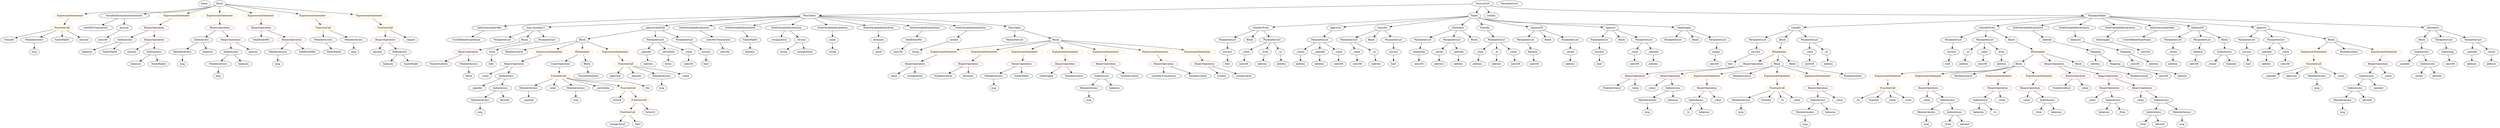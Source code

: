 strict digraph {
	graph [bb="0,0,12488,756"];
	node [label="\N"];
	Enter	[height=0.5,
		pos="1021.1,738",
		width=0.83628];
	Identifier_balances_8	[color=black,
		height=0.5,
		label=balances,
		pos="1961.1,378",
		width=1.1828];
	ExpressionStatement_Unnamed_20	[color=orange,
		height=0.5,
		label=ExpressionStatement,
		pos="352.08,666",
		width=2.458];
	FunctionCall_Unnamed_4	[color=orange,
		height=0.5,
		label=FunctionCall,
		pos="313.08,594",
		width=1.6125];
	ExpressionStatement_Unnamed_20 -> FunctionCall_Unnamed_4	[pos="e,322.61,612.1 342.44,647.7 338.14,639.98 332.98,630.71 328.19,622.11"];
	NumberLiteral_Unnamed	[color=black,
		height=0.5,
		label=NumberLiteral,
		pos="8072.1,234",
		width=1.765];
	VariableDeclaration_balances	[color=black,
		height=0.5,
		label=balances,
		pos="10366,522",
		width=1.1828];
	Mapping_Unnamed	[color=black,
		height=0.5,
		label=Mapping,
		pos="10610,450",
		width=1.2105];
	VariableDeclaration_balances -> Mapping_Unnamed	[pos="e,10575,461.03 10401,511.05 10444,498.74 10517,477.78 10564,464.16"];
	Identifier_balances_3	[color=black,
		height=0.5,
		label=balances,
		pos="10450,90",
		width=1.1828];
	Identifier_amount	[color=black,
		height=0.5,
		label=amount,
		pos="1923.1,450",
		width=1.0581];
	VariableDeclarationStatement_Unnamed	[color=black,
		height=0.5,
		label=VariableDeclarationStatement,
		pos="635.08,666",
		width=3.3174];
	Identifier_unitsPerTransaction_1	[color=black,
		height=0.5,
		label=unitsPerTransaction,
		pos="494.08,594",
		width=2.3471];
	VariableDeclarationStatement_Unnamed -> Identifier_unitsPerTransaction_1	[pos="e,526.29,610.99 601.67,648.41 582.16,638.73 557.36,626.41 536.49,616.05"];
	VariableDeclaration_amount	[color=black,
		height=0.5,
		label=amount,
		pos="635.08,594",
		width=1.0581];
	VariableDeclarationStatement_Unnamed -> VariableDeclaration_amount	[pos="e,635.08,612.1 635.08,647.7 635.08,640.41 635.08,631.73 635.08,623.54"];
	FunctionDefinition_transfer_1	[color=black,
		height=0.5,
		label=transfer,
		pos="9028.1,594",
		width=1.0719];
	ParameterList_Unnamed_15	[color=black,
		height=0.5,
		label=ParameterList,
		pos="8824.1,522",
		width=1.7095];
	FunctionDefinition_transfer_1 -> ParameterList_Unnamed_15	[pos="e,8862.9,536.31 8997.5,582.52 8964.7,571.26 8912.1,553.19 8873.4,539.92"];
	Block_Unnamed_6	[color=black,
		height=0.5,
		label=Block,
		pos="8965.1,522",
		width=0.90558];
	FunctionDefinition_transfer_1 -> Block_Unnamed_6	[pos="e,8978.9,538.34 9013.8,577.12 9005.7,568.13 8995.4,556.72 8986.4,546.7"];
	ParameterList_Unnamed_14	[color=black,
		height=0.5,
		label=ParameterList,
		pos="9091.1,522",
		width=1.7095];
	FunctionDefinition_transfer_1 -> ParameterList_Unnamed_14	[pos="e,9076,539.8 9042.4,577.12 9050,568.59 9059.7,557.89 9068.4,548.25"];
	ParameterList_Unnamed_11	[color=black,
		height=0.5,
		label=ParameterList,
		pos="7159.1,522",
		width=1.7095];
	Parameter_remaining	[color=black,
		height=0.5,
		label=remaining,
		pos="7127.1,450",
		width=1.2798];
	ParameterList_Unnamed_11 -> Parameter_remaining	[pos="e,7134.9,468.1 7151.2,503.7 7147.7,496.07 7143.5,486.92 7139.6,478.4"];
	Identifier_amount_1	[color=black,
		height=0.5,
		label=amount,
		pos="667.08,450",
		width=1.0581];
	ParameterList_Unnamed	[color=black,
		height=0.5,
		label=ParameterList,
		pos="8395.1,522",
		width=1.7095];
	ParameterList_Unnamed_13	[color=black,
		height=0.5,
		label=ParameterList,
		pos="6653.1,522",
		width=1.7095];
	VariableDeclaration__owner	[color=black,
		height=0.5,
		label=_owner,
		pos="6551.1,450",
		width=1.0719];
	ParameterList_Unnamed_13 -> VariableDeclaration__owner	[pos="e,6572,465.32 6629.7,504.94 6615.3,495.05 6596.6,482.26 6581.1,471.62"];
	VariableDeclaration__spender	[color=black,
		height=0.5,
		label=_spender,
		pos="6653.1,450",
		width=1.2521];
	ParameterList_Unnamed_13 -> VariableDeclaration__spender	[pos="e,6653.1,468.1 6653.1,503.7 6653.1,496.41 6653.1,487.73 6653.1,479.54"];
	VariableDeclaration__value_1	[color=black,
		height=0.5,
		label=_value,
		pos="6751.1,450",
		width=0.96103];
	ParameterList_Unnamed_13 -> VariableDeclaration__value_1	[pos="e,6731.3,465.16 6675.3,505.12 6689.1,495.26 6707,482.47 6721.9,471.81"];
	IfStatement_Unnamed	[color=orange,
		height=0.5,
		label=IfStatement,
		pos="8928.1,450",
		width=1.4739];
	BinaryOperation_Unnamed	[color=brown,
		height=0.5,
		label=BinaryOperation,
		pos="8798.1,378",
		width=1.9867];
	IfStatement_Unnamed -> BinaryOperation_Unnamed	[pos="e,8827.4,394.8 8900.5,434.15 8882.1,424.27 8857.7,411.12 8837.4,400.15"];
	Block_Unnamed_7	[color=black,
		height=0.5,
		label=Block,
		pos="8920.1,378",
		width=0.90558];
	IfStatement_Unnamed -> Block_Unnamed_7	[pos="e,8922,396.1 8926.1,431.7 8925.3,424.41 8924.3,415.73 8923.3,407.54"];
	Block_Unnamed_8	[color=black,
		height=0.5,
		label=Block,
		pos="9003.1,378",
		width=0.90558];
	IfStatement_Unnamed -> Block_Unnamed_8	[pos="e,8987.1,393.95 8945.5,432.76 8955.4,423.52 8967.9,411.8 8978.8,401.67"];
	Identifier_balances_10	[color=black,
		height=0.5,
		label=balances,
		pos="689.08,378",
		width=1.1828];
	Block_Unnamed_17	[color=black,
		height=0.5,
		label=Block,
		pos="3046.1,522",
		width=0.90558];
	BooleanLiteral_Unnamed_5	[color=black,
		height=0.5,
		label=BooleanLiteral,
		pos="2715.1,450",
		width=1.7788];
	Block_Unnamed_17 -> BooleanLiteral_Unnamed_5	[pos="e,2763.2,462.22 3015.6,514.94 2967.4,505.31 2870.8,485.8 2789.1,468 2784.2,466.95 2779.2,465.83 2774.2,464.7"];
	ExpressionStatement_Unnamed_22	[color=orange,
		height=0.5,
		label=ExpressionStatement,
		pos="2886.1,450",
		width=2.458];
	Block_Unnamed_17 -> ExpressionStatement_Unnamed_22	[pos="e,2922.2,466.8 3021.1,510.06 2997.4,499.72 2961.4,483.94 2932.5,471.3"];
	IfStatement_Unnamed_2	[color=orange,
		height=0.5,
		label=IfStatement,
		pos="3046.1,450",
		width=1.4739];
	Block_Unnamed_17 -> IfStatement_Unnamed_2	[pos="e,3046.1,468.1 3046.1,503.7 3046.1,496.41 3046.1,487.73 3046.1,479.54"];
	ExpressionStatement_Unnamed_23	[color=orange,
		height=0.5,
		label=ExpressionStatement,
		pos="3206.1,450",
		width=2.458];
	Block_Unnamed_17 -> ExpressionStatement_Unnamed_23	[pos="e,3170,466.8 3071.1,510.06 3094.7,499.72 3130.8,483.94 3159.7,471.3"];
	Identifier__value_10	[color=black,
		height=0.5,
		label=_value,
		pos="9675.1,162",
		width=0.96103];
	FunctionDefinition_transferFrom_1	[color=black,
		height=0.5,
		label=transferFrom,
		pos="9931.1,594",
		width=1.6402];
	ParameterList_Unnamed_17	[color=black,
		height=0.5,
		label=ParameterList,
		pos="9754.1,522",
		width=1.7095];
	FunctionDefinition_transferFrom_1 -> ParameterList_Unnamed_17	[pos="e,9789.6,537.04 9896.1,579.17 9868.7,568.31 9830.2,553.1 9800.2,541.24"];
	ParameterList_Unnamed_16	[color=black,
		height=0.5,
		label=ParameterList,
		pos="9918.1,522",
		width=1.7095];
	FunctionDefinition_transferFrom_1 -> ParameterList_Unnamed_16	[pos="e,9921.3,540.1 9927.9,575.7 9926.5,568.32 9924.9,559.52 9923.3,551.25"];
	Block_Unnamed_9	[color=black,
		height=0.5,
		label=Block,
		pos="10093,522",
		width=0.90558];
	FunctionDefinition_transferFrom_1 -> Block_Unnamed_9	[pos="e,10068,533.88 9964.3,578.67 9991.4,566.94 10030,550.4 10057,538.4"];
	MemberAccess_Unnamed_11	[color=black,
		height=0.5,
		label=MemberAccess,
		pos="1113.1,378",
		width=1.9174];
	Identifier_msg_11	[color=black,
		height=0.5,
		label=msg,
		pos="1113.1,306",
		width=0.75];
	MemberAccess_Unnamed_11 -> Identifier_msg_11	[pos="e,1113.1,324.1 1113.1,359.7 1113.1,352.41 1113.1,343.73 1113.1,335.54"];
	Parameter_success	[color=black,
		height=0.5,
		label=success,
		pos="7019.1,450",
		width=1.1135];
	ElementaryTypeName_bool	[color=black,
		height=0.5,
		label=bool,
		pos="7020.1,378",
		width=0.76697];
	Parameter_success -> ElementaryTypeName_bool	[pos="e,7019.8,396.1 7019.3,431.7 7019.4,424.41 7019.6,415.73 7019.7,407.54"];
	MemberAccess_Unnamed_15	[color=black,
		height=0.5,
		label=MemberAccess,
		pos="2484.1,162",
		width=1.9174];
	Identifier_msg_14	[color=black,
		height=0.5,
		label=msg,
		pos="2484.1,90",
		width=0.75];
	MemberAccess_Unnamed_15 -> Identifier_msg_14	[pos="e,2484.1,108.1 2484.1,143.7 2484.1,136.41 2484.1,127.73 2484.1,119.54"];
	ParameterList_Unnamed_3	[color=black,
		height=0.5,
		label=ParameterList,
		pos="7665.1,522",
		width=1.7095];
	Parameter_balance	[color=black,
		height=0.5,
		label=balance,
		pos="7708.1,450",
		width=1.0719];
	ParameterList_Unnamed_3 -> Parameter_balance	[pos="e,7697.8,467.79 7675.5,504.05 7680.4,496.06 7686.4,486.33 7691.9,477.4"];
	VariableDeclaration_totalSupply	[color=black,
		height=0.5,
		label=totalSupply,
		pos="10503,522",
		width=1.4739];
	ElementaryTypeName_uint256_15	[color=black,
		height=0.5,
		label=uint256,
		pos="10709,450",
		width=1.0442];
	VariableDeclaration_totalSupply -> ElementaryTypeName_uint256_15	[pos="e,10680,461.76 10541,508.94 10573,498.42 10621,482.61 10663,468 10665,467.23 10668,466.43 10670,465.62"];
	Identifier__value_1	[color=black,
		height=0.5,
		label=_value,
		pos="8188.1,234",
		width=0.96103];
	ElementaryTypeName_string	[color=black,
		height=0.5,
		label=string,
		pos="4281.1,450",
		width=0.864];
	Identifier_msg_10	[color=black,
		height=0.5,
		label=msg,
		pos="928.08,378",
		width=0.75];
	ExpressionStatement_Unnamed_1	[color=orange,
		height=0.5,
		label=ExpressionStatement,
		pos="8578.1,306",
		width=2.458];
	BinaryOperation_Unnamed_4	[color=brown,
		height=0.5,
		label=BinaryOperation,
		pos="8578.1,234",
		width=1.9867];
	ExpressionStatement_Unnamed_1 -> BinaryOperation_Unnamed_4	[pos="e,8578.1,252.1 8578.1,287.7 8578.1,280.41 8578.1,271.73 8578.1,263.54"];
	ElementaryTypeName_uint256_6	[color=black,
		height=0.5,
		label=uint256,
		pos="7619.1,378",
		width=1.0442];
	Identifier__value_5	[color=black,
		height=0.5,
		label=_value,
		pos="10430,162",
		width=0.96103];
	Parameter__spender_2	[color=black,
		height=0.5,
		label=_spender,
		pos="11320,450",
		width=1.2521];
	ElementaryTypeName_address_15	[color=black,
		height=0.5,
		label=address,
		pos="11320,378",
		width=1.0996];
	Parameter__spender_2 -> ElementaryTypeName_address_15	[pos="e,11320,396.1 11320,431.7 11320,424.41 11320,415.73 11320,407.54"];
	ExpressionStatement_Unnamed_11	[color=orange,
		height=0.5,
		label=ExpressionStatement,
		pos="4824.1,450",
		width=2.458];
	BinaryOperation_Unnamed_16	[color=brown,
		height=0.5,
		label=BinaryOperation,
		pos="4639.1,378",
		width=1.9867];
	ExpressionStatement_Unnamed_11 -> BinaryOperation_Unnamed_16	[pos="e,4677.7,393.61 4783.5,433.64 4755.4,423.03 4718,408.86 4688.3,397.61"];
	IndexAccess_Unnamed_19	[color=black,
		height=0.5,
		label=IndexAccess,
		pos="1029.1,522",
		width=1.6402];
	MemberAccess_Unnamed_10	[color=black,
		height=0.5,
		label=MemberAccess,
		pos="928.08,450",
		width=1.9174];
	IndexAccess_Unnamed_19 -> MemberAccess_Unnamed_10	[pos="e,951.61,467.31 1006.2,505.12 992.8,495.85 975.71,484.01 960.93,473.76"];
	Identifier_balances_11	[color=black,
		height=0.5,
		label=balances,
		pos="1058.1,450",
		width=1.1828];
	IndexAccess_Unnamed_19 -> Identifier_balances_11	[pos="e,1051,468.1 1036.3,503.7 1039.4,496.15 1043.1,487.12 1046.6,478.68"];
	Block_Unnamed_10	[color=black,
		height=0.5,
		label=Block,
		pos="10091,378",
		width=0.90558];
	ExpressionStatement_Unnamed_6	[color=orange,
		height=0.5,
		label=ExpressionStatement,
		pos="9457.1,306",
		width=2.458];
	Block_Unnamed_10 -> ExpressionStatement_Unnamed_6	[pos="e,9520.5,318.94 10067,365.44 10061,363.29 10056,361.32 10050,360 9835.5,309.11 9774,350.88 9555.1,324 9547.5,323.06 9539.5,321.94 \
9531.6,320.72"];
	ExpressionStatement_Unnamed_5	[color=orange,
		height=0.5,
		label=ExpressionStatement,
		pos="9652.1,306",
		width=2.458];
	Block_Unnamed_10 -> ExpressionStatement_Unnamed_5	[pos="e,9716.6,318.68 10067,365.63 10061,363.48 10056,361.45 10050,360 9920.2,325.96 9883,343.48 9750.1,324 9742.9,322.94 9735.4,321.77 \
9727.9,320.56"];
	BooleanLiteral_Unnamed_2	[color=black,
		height=0.5,
		label=BooleanLiteral,
		pos="9823.1,306",
		width=1.7788];
	Block_Unnamed_10 -> BooleanLiteral_Unnamed_2	[pos="e,9871.4,318.19 10066,365.91 10061,363.79 10055,361.7 10050,360 10046,358.69 9948.4,336.02 9882.5,320.76"];
	ExpressionStatement_Unnamed_3	[color=orange,
		height=0.5,
		label=ExpressionStatement,
		pos="9994.1,306",
		width=2.458];
	Block_Unnamed_10 -> ExpressionStatement_Unnamed_3	[pos="e,10017,323.76 10072,363.17 10059,353.8 10041,341.19 10026,330.29"];
	ExpressionStatement_Unnamed_4	[color=orange,
		height=0.5,
		label=ExpressionStatement,
		pos="10189,306",
		width=2.458];
	Block_Unnamed_10 -> ExpressionStatement_Unnamed_4	[pos="e,10166,323.76 10110,363.17 10124,353.8 10141,341.19 10156,330.29"];
	ElementaryTypeName_address_13	[color=black,
		height=0.5,
		label=address,
		pos="9811.1,378",
		width=1.0996];
	MemberAccess_Unnamed_17	[color=black,
		height=0.5,
		label=MemberAccess,
		pos="2734.1,234",
		width=1.9174];
	Identifier__spender_5	[color=black,
		height=0.5,
		label=_spender,
		pos="2734.1,162",
		width=1.2521];
	MemberAccess_Unnamed_17 -> Identifier__spender_5	[pos="e,2734.1,180.1 2734.1,215.7 2734.1,208.41 2734.1,199.73 2734.1,191.54"];
	ElementaryTypeName_address	[color=black,
		height=0.5,
		label=address,
		pos="7889.1,378",
		width=1.0996];
	Identifier__to	[color=black,
		height=0.5,
		label=_to,
		pos="8443.1,90",
		width=0.75];
	ElementaryTypeName_bool_5	[color=black,
		height=0.5,
		label=bool,
		pos="11232,378",
		width=0.76697];
	ParameterList_Unnamed_4	[color=black,
		height=0.5,
		label=ParameterList,
		pos="6794.1,522",
		width=1.7095];
	Parameter__value	[color=black,
		height=0.5,
		label=_value,
		pos="6839.1,450",
		width=0.96103];
	ParameterList_Unnamed_4 -> Parameter__value	[pos="e,6828.6,467.31 6805,504.05 6810.2,495.85 6816.7,485.83 6822.6,476.71"];
	Parameter__to	[color=black,
		height=0.5,
		label=_to,
		pos="6928.1,450",
		width=0.75];
	ParameterList_Unnamed_4 -> Parameter__to	[pos="e,6907.4,461.82 6823.2,505.81 6845.1,494.36 6875.1,478.68 6897.4,467.03"];
	Identifier_totalSupply	[color=black,
		height=0.5,
		label=totalSupply,
		pos="5298.1,306",
		width=1.4739];
	Parameter__to_3	[color=black,
		height=0.5,
		label=_to,
		pos="9825.1,450",
		width=0.75];
	Parameter__to_3 -> ElementaryTypeName_address_13	[pos="e,9814.5,396.1 9821.6,431.7 9820.1,424.32 9818.4,415.52 9816.7,407.25"];
	StateVariableDeclaration_Unnamed_1	[color=black,
		height=0.5,
		label=StateVariableDeclaration,
		pos="10137,594",
		width=2.8184];
	VariableDeclaration_allowed	[color=black,
		height=0.5,
		label=allowed,
		pos="10195,522",
		width=1.0858];
	StateVariableDeclaration_Unnamed_1 -> VariableDeclaration_allowed	[pos="e,10182,539.14 10151,575.7 10158,567.32 10167,557.1 10174,547.9"];
	Identifier_Transfer_2	[color=black,
		height=0.5,
		label=Transfer,
		pos="42.082,522",
		width=1.1689];
	FunctionCall_Unnamed_4 -> Identifier_Transfer_2	[pos="e,74.054,534.12 266.43,582.97 221.69,573.08 152.38,556.99 93.082,540 90.374,539.22 87.595,538.39 84.8,537.53"];
	MemberAccess_Unnamed_12	[color=black,
		height=0.5,
		label=MemberAccess,
		pos="171.08,522",
		width=1.9174];
	FunctionCall_Unnamed_4 -> MemberAccess_Unnamed_12	[pos="e,202.13,538.31 282.97,578.15 262.45,568.04 235.01,554.51 212.44,543.39"];
	Identifier_fundsWallet_4	[color=black,
		height=0.5,
		label=fundsWallet,
		pos="313.08,522",
		width=1.5293];
	FunctionCall_Unnamed_4 -> Identifier_fundsWallet_4	[pos="e,313.08,540.1 313.08,575.7 313.08,568.41 313.08,559.73 313.08,551.54"];
	Identifier_amount_3	[color=black,
		height=0.5,
		label=amount,
		pos="424.08,522",
		width=1.0581];
	FunctionCall_Unnamed_4 -> Identifier_amount_3	[pos="e,401.89,537 337.99,577.29 354.02,567.18 375,553.95 392.24,543.08"];
	Parameter__spender_4	[color=black,
		height=0.5,
		label=_spender,
		pos="3358.1,450",
		width=1.2521];
	ElementaryTypeName_address_22	[color=black,
		height=0.5,
		label=address,
		pos="3371.1,378",
		width=1.0996];
	Parameter__spender_4 -> ElementaryTypeName_address_22	[pos="e,3367.9,396.1 3361.3,431.7 3362.7,424.32 3364.3,415.52 3365.8,407.25"];
	ParameterList_Unnamed_18	[color=black,
		height=0.5,
		label=ParameterList,
		pos="10850,522",
		width=1.7095];
	Parameter__owner_2	[color=black,
		height=0.5,
		label=_owner,
		pos="10850,450",
		width=1.0719];
	ParameterList_Unnamed_18 -> Parameter__owner_2	[pos="e,10850,468.1 10850,503.7 10850,496.41 10850,487.73 10850,479.54"];
	Identifier__to_3	[color=black,
		height=0.5,
		label=_to,
		pos="9321.1,162",
		width=0.75];
	BinaryOperation_Unnamed_11	[color=brown,
		height=0.5,
		label=BinaryOperation,
		pos="10145,234",
		width=1.9867];
	Identifier__value_9	[color=black,
		height=0.5,
		label=_value,
		pos="10142,162",
		width=0.96103];
	BinaryOperation_Unnamed_11 -> Identifier__value_9	[pos="e,10143,180.1 10144,215.7 10144,208.41 10144,199.73 10143,191.54"];
	IndexAccess_Unnamed_7	[color=black,
		height=0.5,
		label=IndexAccess,
		pos="10254,162",
		width=1.6402];
	BinaryOperation_Unnamed_11 -> IndexAccess_Unnamed_7	[pos="e,10230,178.67 10170,216.76 10185,207.27 10204,195.15 10220,184.82"];
	IndexAccess_Unnamed_18	[color=black,
		height=0.5,
		label=IndexAccess,
		pos="782.08,450",
		width=1.6402];
	IndexAccess_Unnamed_18 -> Identifier_balances_10	[pos="e,709.26,394.19 760.51,432.76 747.96,423.31 731.96,411.27 718.28,400.98"];
	Identifier_fundsWallet_3	[color=black,
		height=0.5,
		label=fundsWallet,
		pos="805.08,378",
		width=1.5293];
	IndexAccess_Unnamed_18 -> Identifier_fundsWallet_3	[pos="e,799.46,396.1 787.77,431.7 790.22,424.24 793.15,415.32 795.89,406.97"];
	BinaryOperation_Unnamed_9	[color=brown,
		height=0.5,
		label=BinaryOperation,
		pos="10367,306",
		width=1.9867];
	NumberLiteral_Unnamed_1	[color=black,
		height=0.5,
		label=NumberLiteral,
		pos="10298,234",
		width=1.765];
	BinaryOperation_Unnamed_9 -> NumberLiteral_Unnamed_1	[pos="e,10315,251.79 10350,288.05 10342,279.63 10332,269.28 10323,259.97"];
	Identifier__value_7	[color=black,
		height=0.5,
		label=_value,
		pos="10414,234",
		width=0.96103];
	BinaryOperation_Unnamed_9 -> Identifier__value_7	[pos="e,10403,251.31 10378,288.05 10384,279.85 10391,269.83 10397,260.71"];
	StateVariableDeclaration_Unnamed	[color=black,
		height=0.5,
		label=StateVariableDeclaration,
		pos="10358,594",
		width=2.8184];
	StateVariableDeclaration_Unnamed -> VariableDeclaration_balances	[pos="e,10364,540.1 10360,575.7 10361,568.41 10362,559.73 10363,551.54"];
	BinaryOperation_Unnamed_14	[color=brown,
		height=0.5,
		label=BinaryOperation,
		pos="5604.1,378",
		width=1.9867];
	IndexAccess_Unnamed_15	[color=black,
		height=0.5,
		label=IndexAccess,
		pos="5574.1,306",
		width=1.6402];
	BinaryOperation_Unnamed_14 -> IndexAccess_Unnamed_15	[pos="e,5581.4,324.1 5596.7,359.7 5593.4,352.15 5589.6,343.12 5585.9,334.68"];
	NumberLiteral_Unnamed_2	[color=black,
		height=0.5,
		label=NumberLiteral,
		pos="5715.1,306",
		width=1.765];
	BinaryOperation_Unnamed_14 -> NumberLiteral_Unnamed_2	[pos="e,5689.9,322.91 5629.8,360.76 5644.8,351.33 5663.8,339.32 5680.1,329.04"];
	BinaryOperation_Unnamed_6	[color=brown,
		height=0.5,
		label=BinaryOperation,
		pos="10528,306",
		width=1.9867];
	BinaryOperation_Unnamed_7	[color=brown,
		height=0.5,
		label=BinaryOperation,
		pos="10538,234",
		width=1.9867];
	BinaryOperation_Unnamed_6 -> BinaryOperation_Unnamed_7	[pos="e,10536,252.1 10531,287.7 10532,280.32 10533,271.52 10534,263.25"];
	BinaryOperation_Unnamed_8	[color=brown,
		height=0.5,
		label=BinaryOperation,
		pos="10699,234",
		width=1.9867];
	BinaryOperation_Unnamed_6 -> BinaryOperation_Unnamed_8	[pos="e,10663,249.94 10564,290.15 10590,279.7 10624,265.61 10652,254.29"];
	ExpressionStatement_Unnamed_12	[color=orange,
		height=0.5,
		label=ExpressionStatement,
		pos="5019.1,450",
		width=2.458];
	BinaryOperation_Unnamed_17	[color=brown,
		height=0.5,
		label=BinaryOperation,
		pos="4900.1,378",
		width=1.9867];
	ExpressionStatement_Unnamed_12 -> BinaryOperation_Unnamed_17	[pos="e,4927.4,395.07 4991.2,432.59 4975.1,423.13 4954.7,411.12 4937.3,400.87"];
	ElementaryTypeName_address_9	[color=black,
		height=0.5,
		label=address,
		pos="6555.1,378",
		width=1.0996];
	VariableDeclaration__owner -> ElementaryTypeName_address_9	[pos="e,6554.1,396.1 6552.1,431.7 6552.5,424.41 6553,415.73 6553.5,407.54"];
	ElementaryTypeName_address_1	[color=black,
		height=0.5,
		label=address,
		pos="6935.1,378",
		width=1.0996];
	FunctionCall_Unnamed_1	[color=orange,
		height=0.5,
		label=FunctionCall,
		pos="9457.1,234",
		width=1.6125];
	FunctionCall_Unnamed_1 -> Identifier__to_3	[pos="e,9341.8,173.66 9427.9,217.98 9405.5,206.47 9374.7,190.62 9352,178.89"];
	Identifier_Transfer_1	[color=black,
		height=0.5,
		label=Transfer,
		pos="9408.1,162",
		width=1.1689];
	FunctionCall_Unnamed_1 -> Identifier_Transfer_1	[pos="e,9419.5,179.31 9445.2,216.05 9439.5,207.85 9432.5,197.83 9426.1,188.71"];
	Identifier__value_11	[color=black,
		height=0.5,
		label=_value,
		pos="9503.1,162",
		width=0.96103];
	FunctionCall_Unnamed_1 -> Identifier__value_11	[pos="e,9492.4,179.31 9468.2,216.05 9473.6,207.85 9480.2,197.83 9486.2,188.71"];
	Identifier__from_4	[color=black,
		height=0.5,
		label=_from,
		pos="9589.1,162",
		width=0.93331];
	FunctionCall_Unnamed_1 -> Identifier__from_4	[pos="e,9565.7,175.42 9485.4,217.98 9506,207.07 9533.9,192.27 9555.6,180.77"];
	Parameter__spender_3	[color=black,
		height=0.5,
		label=_spender,
		pos="12346,450",
		width=1.2521];
	ElementaryTypeName_address_17	[color=black,
		height=0.5,
		label=address,
		pos="12346,378",
		width=1.0996];
	Parameter__spender_3 -> ElementaryTypeName_address_17	[pos="e,12346,396.1 12346,431.7 12346,424.41 12346,415.73 12346,407.54"];
	BinaryOperation_Unnamed_2	[color=brown,
		height=0.5,
		label=BinaryOperation,
		pos="8188.1,306",
		width=1.9867];
	BinaryOperation_Unnamed_2 -> NumberLiteral_Unnamed	[pos="e,8098.2,250.74 8161.5,288.94 8145.6,279.36 8125.2,267.06 8107.9,256.63"];
	BinaryOperation_Unnamed_2 -> Identifier__value_1	[pos="e,8188.1,252.1 8188.1,287.7 8188.1,280.41 8188.1,271.73 8188.1,263.54"];
	ElementaryTypeName_string_2	[color=black,
		height=0.5,
		label=string,
		pos="4071.1,450",
		width=0.864];
	ElementaryTypeName_bool_1	[color=black,
		height=0.5,
		label=bool,
		pos="6183.1,378",
		width=0.76697];
	ElementaryTypeName_address_12	[color=black,
		height=0.5,
		label=address,
		pos="10001,378",
		width=1.0996];
	IndexAccess_Unnamed_6	[color=black,
		height=0.5,
		label=IndexAccess,
		pos="9936.1,162",
		width=1.6402];
	Identifier_balances_4	[color=black,
		height=0.5,
		label=balances,
		pos="9928.1,90",
		width=1.1828];
	IndexAccess_Unnamed_6 -> Identifier_balances_4	[pos="e,9930,108.1 9934.1,143.7 9933.3,136.41 9932.3,127.73 9931.3,119.54"];
	Identifier__to_2	[color=black,
		height=0.5,
		label=_to,
		pos="10016,90",
		width=0.75];
	IndexAccess_Unnamed_6 -> Identifier__to_2	[pos="e,10000,105.02 9954.6,144.76 9965.6,135.17 9979.6,122.91 9991.5,112.52"];
	Identifier__value_14	[color=black,
		height=0.5,
		label=_value,
		pos="2587.1,306",
		width=0.96103];
	ParameterList_Unnamed_7	[color=black,
		height=0.5,
		label=ParameterList,
		pos="6183.1,522",
		width=1.7095];
	Parameter_success_1	[color=black,
		height=0.5,
		label=success,
		pos="6183.1,450",
		width=1.1135];
	ParameterList_Unnamed_7 -> Parameter_success_1	[pos="e,6183.1,468.1 6183.1,503.7 6183.1,496.41 6183.1,487.73 6183.1,479.54"];
	InheritanceSpecifier_Unnamed_1	[color=black,
		height=0.5,
		label=InheritanceSpecifier,
		pos="2444.1,594",
		width=2.3333];
	UserDefinedTypeName_Unnamed_1	[color=black,
		height=0.5,
		label=UserDefinedTypeName,
		pos="2384.1,522",
		width=2.7214];
	InheritanceSpecifier_Unnamed_1 -> UserDefinedTypeName_Unnamed_1	[pos="e,2398.9,540.28 2429.6,576.05 2422.6,567.92 2414.1,558 2406.3,548.94"];
	ParameterList_Unnamed_19	[color=black,
		height=0.5,
		label=ParameterList,
		pos="10991,522",
		width=1.7095];
	Parameter_balance_1	[color=black,
		height=0.5,
		label=balance,
		pos="10968,450",
		width=1.0719];
	ParameterList_Unnamed_19 -> Parameter_balance_1	[pos="e,10974,468.1 10985,503.7 10983,496.24 10980,487.32 10977,478.97"];
	BinaryOperation_Unnamed_10	[color=brown,
		height=0.5,
		label=BinaryOperation,
		pos="9984.1,234",
		width=1.9867];
	BinaryOperation_Unnamed_10 -> IndexAccess_Unnamed_6	[pos="e,9947.6,179.79 9972.5,216.05 9966.9,207.97 9960.2,198.12 9954,189.11"];
	Identifier__value_8	[color=black,
		height=0.5,
		label=_value,
		pos="10048,162",
		width=0.96103];
	BinaryOperation_Unnamed_10 -> Identifier__value_8	[pos="e,10034,178.83 9999.6,216.05 10008,207.38 10017,196.67 10026,187.15"];
	ElementaryTypeName_uint256_7	[color=black,
		height=0.5,
		label=uint256,
		pos="6747.1,378",
		width=1.0442];
	Identifier_fundsWallet_1	[color=black,
		height=0.5,
		label=fundsWallet,
		pos="2077.1,378",
		width=1.5293];
	BinaryOperation_Unnamed -> BinaryOperation_Unnamed_2	[pos="e,8247.7,316.25 8746.6,365.09 8737.2,363.18 8727.4,361.38 8718.1,360 8536.3,332.85 8488.7,345.11 8306.1,324 8290.8,322.23 8274.4,\
320.05 8258.9,317.85"];
	BinaryOperation_Unnamed_1	[color=brown,
		height=0.5,
		label=BinaryOperation,
		pos="8387.1,306",
		width=1.9867];
	BinaryOperation_Unnamed -> BinaryOperation_Unnamed_1	[pos="e,8443.2,317.42 8745.7,365.4 8736.5,363.5 8727,361.63 8718.1,360 8613.3,340.92 8586.2,341.48 8481.1,324 8472.5,322.56 8463.4,321 \
8454.4,319.42"];
	FunctionCall_Unnamed_5	[color=orange,
		height=0.5,
		label=FunctionCall,
		pos="1643.1,594",
		width=1.6125];
	MemberAccess_Unnamed_13	[color=black,
		height=0.5,
		label=MemberAccess,
		pos="1643.1,522",
		width=1.9174];
	FunctionCall_Unnamed_5 -> MemberAccess_Unnamed_13	[pos="e,1643.1,540.1 1643.1,575.7 1643.1,568.41 1643.1,559.73 1643.1,551.54"];
	MemberAccess_Unnamed_14	[color=black,
		height=0.5,
		label=MemberAccess,
		pos="1799.1,522",
		width=1.9174];
	FunctionCall_Unnamed_5 -> MemberAccess_Unnamed_14	[pos="e,1765.3,538.16 1675,578.67 1698,568.34 1729.4,554.28 1754.8,542.87"];
	Identifier__from_2	[color=black,
		height=0.5,
		label=_from,
		pos="10211,90",
		width=0.93331];
	ElementaryTypeName_uint256_16	[color=black,
		height=0.5,
		label=uint256,
		pos="3764.1,450",
		width=1.0442];
	MemberAccess_Unnamed_8	[color=black,
		height=0.5,
		label=MemberAccess,
		pos="5030.1,306",
		width=1.9174];
	Identifier_msg_8	[color=black,
		height=0.5,
		label=msg,
		pos="5030.1,234",
		width=0.75];
	MemberAccess_Unnamed_8 -> Identifier_msg_8	[pos="e,5030.1,252.1 5030.1,287.7 5030.1,280.41 5030.1,271.73 5030.1,263.54"];
	Identifier_msg_1	[color=black,
		height=0.5,
		label=msg,
		pos="9064.1,18",
		width=0.75];
	Identifier__value_16	[color=black,
		height=0.5,
		label=_value,
		pos="2856.1,234",
		width=0.96103];
	IndexAccess_Unnamed_1	[color=black,
		height=0.5,
		label=IndexAccess,
		pos="9129.1,162",
		width=1.6402];
	MemberAccess_Unnamed_1	[color=black,
		height=0.5,
		label=MemberAccess,
		pos="9064.1,90",
		width=1.9174];
	IndexAccess_Unnamed_1 -> MemberAccess_Unnamed_1	[pos="e,9079.8,107.96 9113.7,144.41 9105.9,135.99 9096.2,125.58 9087.5,116.2"];
	Identifier_balances_1	[color=black,
		height=0.5,
		label=balances,
		pos="9194.1,90",
		width=1.1828];
	IndexAccess_Unnamed_1 -> Identifier_balances_1	[pos="e,9179.2,106.99 9144.5,144.41 9152.5,135.74 9162.5,124.97 9171.4,115.38"];
	Identifier__from_1	[color=black,
		height=0.5,
		label=_from,
		pos="10603,18",
		width=0.93331];
	Parameter__value_4	[color=black,
		height=0.5,
		label=_value,
		pos="9911.1,450",
		width=0.96103];
	ElementaryTypeName_uint256_9	[color=black,
		height=0.5,
		label=uint256,
		pos="9906.1,378",
		width=1.0442];
	Parameter__value_4 -> ElementaryTypeName_uint256_9	[pos="e,9907.3,396.1 9909.8,431.7 9909.3,424.41 9908.7,415.73 9908.1,407.54"];
	IndexAccess_Unnamed_10	[color=black,
		height=0.5,
		label=IndexAccess,
		pos="11100,450",
		width=1.6402];
	Identifier__owner	[color=black,
		height=0.5,
		label=_owner,
		pos="11045,378",
		width=1.0719];
	IndexAccess_Unnamed_10 -> Identifier__owner	[pos="e,11058,395.31 11087,432.05 11080,423.68 11072,413.4 11065,404.13"];
	Identifier_balances_6	[color=black,
		height=0.5,
		label=balances,
		pos="11144,378",
		width=1.1828];
	IndexAccess_Unnamed_10 -> Identifier_balances_6	[pos="e,11134,395.79 11111,432.05 11116,424.06 11122,414.33 11127,405.4"];
	FunctionDefinition_bug_tmstmp13	[color=black,
		height=0.5,
		label=bug_tmstmp13,
		pos="2730.1,594",
		width=1.8481];
	ParameterList_Unnamed_28	[color=black,
		height=0.5,
		label=ParameterList,
		pos="2562.1,522",
		width=1.7095];
	FunctionDefinition_bug_tmstmp13 -> ParameterList_Unnamed_28	[pos="e,2596.4,537.3 2694.9,578.33 2669.3,567.67 2634.5,553.17 2606.9,541.69"];
	Block_Unnamed_19	[color=black,
		height=0.5,
		label=Block,
		pos="2674.1,522",
		width=0.90558];
	FunctionDefinition_bug_tmstmp13 -> Block_Unnamed_19	[pos="e,2686.7,538.83 2716.5,576.05 2709.7,567.56 2701.4,557.11 2693.9,547.73"];
	ParameterList_Unnamed_29	[color=black,
		height=0.5,
		label=ParameterList,
		pos="2786.1,522",
		width=1.7095];
	FunctionDefinition_bug_tmstmp13 -> ParameterList_Unnamed_29	[pos="e,2772.7,539.79 2743.6,576.05 2750.2,567.8 2758.3,557.7 2765.7,548.54"];
	StateVariableDeclaration_Unnamed_2	[color=black,
		height=0.5,
		label=StateVariableDeclaration,
		pos="10579,594",
		width=2.8184];
	StateVariableDeclaration_Unnamed_2 -> VariableDeclaration_totalSupply	[pos="e,10521,539.31 10561,576.05 10551,567.33 10540,556.54 10529,546.98"];
	Identifier_name	[color=black,
		height=0.5,
		label=name,
		pos="4537.1,306",
		width=0.83628];
	IndexAccess_Unnamed_3	[color=black,
		height=0.5,
		label=IndexAccess,
		pos="10542,162",
		width=1.6402];
	IndexAccess_Unnamed_3 -> Identifier_balances_3	[pos="e,10470,106.19 10521,144.76 10508,135.31 10492,123.27 10479,112.98"];
	Identifier__from	[color=black,
		height=0.5,
		label=_from,
		pos="10544,90",
		width=0.93331];
	IndexAccess_Unnamed_3 -> Identifier__from	[pos="e,10544,108.1 10543,143.7 10543,136.41 10543,127.73 10543,119.54"];
	Block_Unnamed_14	[color=black,
		height=0.5,
		label=Block,
		pos="12098,522",
		width=0.90558];
	IndexAccess_Unnamed_13	[color=black,
		height=0.5,
		label=IndexAccess,
		pos="12098,450",
		width=1.6402];
	Block_Unnamed_14 -> IndexAccess_Unnamed_13	[pos="e,12098,468.1 12098,503.7 12098,496.41 12098,487.73 12098,479.54"];
	BinaryOperation_Unnamed_5	[color=brown,
		height=0.5,
		label=BinaryOperation,
		pos="10246,378",
		width=1.9867];
	BinaryOperation_Unnamed_5 -> BinaryOperation_Unnamed_9	[pos="e,10339,322.98 10274,360.94 10290,351.38 10312,339.12 10330,328.71"];
	BinaryOperation_Unnamed_5 -> BinaryOperation_Unnamed_6	[pos="e,10478,319.35 10296,364.65 10344,352.76 10416,334.77 10467,322.06"];
	FunctionCall_Unnamed_6	[color=orange,
		height=0.5,
		label=FunctionCall,
		pos="3255.1,378",
		width=1.6125];
	Identifier_Approval_1	[color=black,
		height=0.5,
		label=Approval,
		pos="3219.1,306",
		width=1.266];
	FunctionCall_Unnamed_6 -> Identifier_Approval_1	[pos="e,3227.7,323.79 3246.4,360.05 3242.3,352.23 3237.5,342.75 3233,333.98"];
	Identifier__spender_4	[color=black,
		height=0.5,
		label=_spender,
		pos="3328.1,306",
		width=1.2521];
	FunctionCall_Unnamed_6 -> Identifier__spender_4	[pos="e,3311.4,322.99 3272.4,360.41 3281.6,351.57 3293.1,340.53 3303.3,330.79"];
	MemberAccess_Unnamed_16	[color=black,
		height=0.5,
		label=MemberAccess,
		pos="3460.1,306",
		width=1.9174];
	FunctionCall_Unnamed_6 -> MemberAccess_Unnamed_16	[pos="e,3419.4,320.89 3293.2,364 3325.7,352.89 3372.8,336.81 3408.7,324.56"];
	Identifier__value_15	[color=black,
		height=0.5,
		label=_value,
		pos="3582.1,306",
		width=0.96103];
	FunctionCall_Unnamed_6 -> Identifier__value_15	[pos="e,3555.8,318.14 3298.2,365.49 3306.1,363.54 3314.3,361.63 3322.1,360 3417.3,340.01 3444.2,349.67 3538.1,324 3540.4,323.38 3542.7,\
322.68 3545,321.92"];
	Parameter__value_2	[color=black,
		height=0.5,
		label=_value,
		pos="8205.1,450",
		width=0.96103];
	ElementaryTypeName_uint256_4	[color=black,
		height=0.5,
		label=uint256,
		pos="8205.1,378",
		width=1.0442];
	Parameter__value_2 -> ElementaryTypeName_uint256_4	[pos="e,8205.1,396.1 8205.1,431.7 8205.1,424.41 8205.1,415.73 8205.1,407.54"];
	Identifier__spender_3	[color=black,
		height=0.5,
		label=_spender,
		pos="2466.1,234",
		width=1.2521];
	ParameterList_Unnamed_23	[color=black,
		height=0.5,
		label=ParameterList,
		pos="12210,522",
		width=1.7095];
	Parameter_remaining_1	[color=black,
		height=0.5,
		label=remaining,
		pos="12227,450",
		width=1.2798];
	ParameterList_Unnamed_23 -> Parameter_remaining_1	[pos="e,12223,468.1 12214,503.7 12216,496.32 12218,487.52 12220,479.25"];
	Identifier_fundsWallet	[color=black,
		height=0.5,
		label=fundsWallet,
		pos="5172.1,306",
		width=1.5293];
	ElementaryTypeName_address_21	[color=black,
		height=0.5,
		label=address,
		pos="3890.1,450",
		width=1.0996];
	Parameter_success_4	[color=black,
		height=0.5,
		label=success,
		pos="9738.1,450",
		width=1.1135];
	ParameterList_Unnamed_17 -> Parameter_success_4	[pos="e,9742,468.1 9750.1,503.7 9748.4,496.32 9746.4,487.52 9744.5,479.25"];
	BooleanLiteral_Unnamed_3	[color=black,
		height=0.5,
		label=BooleanLiteral,
		pos="10682,306",
		width=1.7788];
	MemberAccess_Unnamed_7	[color=black,
		height=0.5,
		label=MemberAccess,
		pos="5509.1,234",
		width=1.9174];
	Identifier_msg_7	[color=black,
		height=0.5,
		label=msg,
		pos="5509.1,162",
		width=0.75];
	MemberAccess_Unnamed_7 -> Identifier_msg_7	[pos="e,5509.1,180.1 5509.1,215.7 5509.1,208.41 5509.1,199.73 5509.1,191.54"];
	FunctionDefinition_approveAndCall	[color=black,
		height=0.5,
		label=approveAndCall,
		pos="3427.1,594",
		width=1.9867];
	FunctionDefinition_approveAndCall -> Block_Unnamed_17	[pos="e,3076.8,528.65 3370.5,582.6 3293.2,568.41 3156.7,543.33 3088,530.71"];
	ParameterList_Unnamed_26	[color=black,
		height=0.5,
		label=ParameterList,
		pos="3427.1,522",
		width=1.7095];
	FunctionDefinition_approveAndCall -> ParameterList_Unnamed_26	[pos="e,3427.1,540.1 3427.1,575.7 3427.1,568.41 3427.1,559.73 3427.1,551.54"];
	ParameterList_Unnamed_27	[color=black,
		height=0.5,
		label=ParameterList,
		pos="3568.1,522",
		width=1.7095];
	FunctionDefinition_approveAndCall -> ParameterList_Unnamed_27	[pos="e,3537.8,538.01 3458.4,577.46 3478.8,567.31 3505.7,553.95 3527.8,543.01"];
	ElementaryTypeName_bool_6	[color=black,
		height=0.5,
		label=bool,
		pos="3668.1,378",
		width=0.76697];
	ElementaryTypeName_bool_3	[color=black,
		height=0.5,
		label=bool,
		pos="8681.1,378",
		width=0.76697];
	NumberLiteral_Unnamed_6	[color=black,
		height=0.5,
		label=NumberLiteral,
		pos="2333.1,378",
		width=1.765];
	MemberAccess_Unnamed_2	[color=black,
		height=0.5,
		label=MemberAccess,
		pos="8721.1,162",
		width=1.9174];
	Identifier_msg_2	[color=black,
		height=0.5,
		label=msg,
		pos="8721.1,90",
		width=0.75];
	MemberAccess_Unnamed_2 -> Identifier_msg_2	[pos="e,8721.1,108.1 8721.1,143.7 8721.1,136.41 8721.1,127.73 8721.1,119.54"];
	ExpressionStatement_Unnamed_6 -> FunctionCall_Unnamed_1	[pos="e,9457.1,252.1 9457.1,287.7 9457.1,280.41 9457.1,271.73 9457.1,263.54"];
	ElementaryTypeName_address_10	[color=black,
		height=0.5,
		label=address,
		pos="6652.1,378",
		width=1.0996];
	VariableDeclaration__spender -> ElementaryTypeName_address_10	[pos="e,6652.3,396.1 6652.8,431.7 6652.7,424.41 6652.6,415.73 6652.5,407.54"];
	BooleanLiteral_Unnamed_1	[color=black,
		height=0.5,
		label=BooleanLiteral,
		pos="9286.1,306",
		width=1.7788];
	MemberAccess_Unnamed_9	[color=black,
		height=0.5,
		label=MemberAccess,
		pos="1418.1,450",
		width=1.9174];
	Identifier_msg_9	[color=black,
		height=0.5,
		label=msg,
		pos="1418.1,378",
		width=0.75];
	MemberAccess_Unnamed_9 -> Identifier_msg_9	[pos="e,1418.1,396.1 1418.1,431.7 1418.1,424.41 1418.1,415.73 1418.1,407.54"];
	StateVariableDeclaration_Unnamed_7	[color=black,
		height=0.5,
		label=StateVariableDeclaration,
		pos="3618.1,594",
		width=2.8184];
	VariableDeclaration_unitsPerTransaction	[color=black,
		height=0.5,
		label=unitsPerTransaction,
		pos="3732.1,522",
		width=2.3471];
	StateVariableDeclaration_Unnamed_7 -> VariableDeclaration_unitsPerTransaction	[pos="e,3705.4,539.39 3645.4,576.23 3660.4,566.99 3679.3,555.39 3695.6,545.38"];
	ElementaryTypeName_address_7	[color=black,
		height=0.5,
		label=address,
		pos="7427.1,378",
		width=1.0996];
	BinaryOperation_Unnamed_12	[color=brown,
		height=0.5,
		label=BinaryOperation,
		pos="9675.1,234",
		width=1.9867];
	ExpressionStatement_Unnamed_5 -> BinaryOperation_Unnamed_12	[pos="e,9669.5,252.1 9657.8,287.7 9660.2,280.24 9663.1,271.32 9665.9,262.97"];
	Identifier_Transfer	[color=black,
		height=0.5,
		label=Transfer,
		pos="8850.1,162",
		width=1.1689];
	ElementaryTypeName_uint256_11	[color=black,
		height=0.5,
		label=uint256,
		pos="11418,378",
		width=1.0442];
	IfStatement_Unnamed_1	[color=orange,
		height=0.5,
		label=IfStatement,
		pos="10151,450",
		width=1.4739];
	IfStatement_Unnamed_1 -> Block_Unnamed_10	[pos="e,10104,394.51 10137,432.41 10129,423.62 10120,412.66 10112,402.96"];
	IfStatement_Unnamed_1 -> BinaryOperation_Unnamed_5	[pos="e,10224,395.55 10173,433.12 10185,424 10201,412.4 10214,402.28"];
	Block_Unnamed_11	[color=black,
		height=0.5,
		label=Block,
		pos="10368,378",
		width=0.90558];
	IfStatement_Unnamed_1 -> Block_Unnamed_11	[pos="e,10343,389.83 10192,438.04 10228,428.03 10281,412.36 10327,396 10329,395.36 10331,394.68 10333,393.98"];
	IndexAccess_Unnamed_5	[color=black,
		height=0.5,
		label=IndexAccess,
		pos="10663,90",
		width=1.6402];
	IndexAccess_Unnamed_5 -> Identifier__from_1	[pos="e,10616,34.511 10649,72.411 10641,63.62 10632,52.663 10624,42.965"];
	Identifier_allowed	[color=black,
		height=0.5,
		label=allowed,
		pos="10694,18",
		width=1.0858];
	IndexAccess_Unnamed_5 -> Identifier_allowed	[pos="e,10687,36.104 10671,71.697 10674,64.067 10678,54.916 10682,46.396"];
	StateVariableDeclaration_Unnamed_9	[color=black,
		height=0.5,
		label=StateVariableDeclaration,
		pos="3839.1,594",
		width=2.8184];
	VariableDeclaration_fundsWallet	[color=black,
		height=0.5,
		label=fundsWallet,
		pos="3890.1,522",
		width=1.5293];
	StateVariableDeclaration_Unnamed_9 -> VariableDeclaration_fundsWallet	[pos="e,3878,539.62 3851.7,575.7 3857.6,567.61 3864.7,557.81 3871.2,548.87"];
	BooleanLiteral_Unnamed	[color=black,
		height=0.5,
		label=BooleanLiteral,
		pos="8749.1,306",
		width=1.7788];
	BinaryOperation_Unnamed_7 -> Identifier__value_5	[pos="e,10451,176.56 10513,216.76 10497,206.57 10477,193.36 10460,182.58"];
	BinaryOperation_Unnamed_7 -> IndexAccess_Unnamed_3	[pos="e,10541,180.1 10539,215.7 10539,208.41 10540,199.73 10540,191.54"];
	FunctionCall_Unnamed_7	[color=orange,
		height=0.5,
		label=FunctionCall,
		pos="2935.1,306",
		width=1.6125];
	FunctionCall_Unnamed_7 -> MemberAccess_Unnamed_17	[pos="e,2774.3,249.01 2897.7,292 2866,280.93 2820,264.91 2784.8,252.68"];
	FunctionCall_Unnamed_7 -> Identifier__value_16	[pos="e,2873,249.95 2916.8,288.76 2906.2,279.43 2892.8,267.57 2881.3,257.36"];
	MemberAccess_Unnamed_18	[color=black,
		height=0.5,
		label=MemberAccess,
		pos="2978.1,234",
		width=1.9174];
	FunctionCall_Unnamed_7 -> MemberAccess_Unnamed_18	[pos="e,2967.5,252.28 2945.5,288.05 2950.3,280.26 2956.1,270.82 2961.4,262.08"];
	Identifier__extraData	[color=black,
		height=0.5,
		label=_extraData,
		pos="3116.1,234",
		width=1.4046];
	FunctionCall_Unnamed_7 -> Identifier__extraData	[pos="e,3082.7,247.92 2970.4,291.34 2999.5,280.09 3040.9,264.09 3072.1,252.01"];
	FunctionCall_Unnamed_8	[color=orange,
		height=0.5,
		label=FunctionCall,
		pos="3243.1,234",
		width=1.6125];
	FunctionCall_Unnamed_7 -> FunctionCall_Unnamed_8	[pos="e,3199.5,246.35 2978.6,293.65 2986.4,291.71 2994.5,289.75 3002.1,288 3079,270.28 3099.1,269.72 3176.1,252 3180.1,251.07 3184.3,250.08 \
3188.5,249.07"];
	Identifier_this	[color=black,
		height=0.5,
		label=this,
		pos="3346.1,234",
		width=0.75];
	FunctionCall_Unnamed_7 -> Identifier_this	[pos="e,3325.6,246.08 2977.4,293.36 2985.6,291.37 2994.1,289.48 3002.1,288 3137.6,263 3177.6,289.92 3310.1,252 3311.7,251.54 3313.3,251.01 \
3315,250.43"];
	ElementaryTypeName_address_8	[color=black,
		height=0.5,
		label=address,
		pos="7524.1,378",
		width=1.0996];
	Identifier_allowed_4	[color=black,
		height=0.5,
		label=allowed,
		pos="2610.1,162",
		width=1.0858];
	MemberAccess_Unnamed_3	[color=black,
		height=0.5,
		label=MemberAccess,
		pos="10809,90",
		width=1.9174];
	Identifier_msg_3	[color=black,
		height=0.5,
		label=msg,
		pos="10809,18",
		width=0.75];
	MemberAccess_Unnamed_3 -> Identifier_msg_3	[pos="e,10809,36.104 10809,71.697 10809,64.407 10809,55.726 10809,47.536"];
	Identifier_balances_12	[color=black,
		height=0.5,
		label=balances,
		pos="1243.1,378",
		width=1.1828];
	ParameterList_Unnamed_9	[color=black,
		height=0.5,
		label=ParameterList,
		pos="8030.1,522",
		width=1.7095];
	Parameter_success_2	[color=black,
		height=0.5,
		label=success,
		pos="8030.1,450",
		width=1.1135];
	ParameterList_Unnamed_9 -> Parameter_success_2	[pos="e,8030.1,468.1 8030.1,503.7 8030.1,496.41 8030.1,487.73 8030.1,479.54"];
	Identifier_msg_16	[color=black,
		height=0.5,
		label=msg,
		pos="2978.1,162",
		width=0.75];
	Identifier__value_2	[color=black,
		height=0.5,
		label=_value,
		pos="9241.1,162",
		width=0.96103];
	Identifier__owner_1	[color=black,
		height=0.5,
		label=_owner,
		pos="12076,306",
		width=1.0719];
	BinaryOperation_Unnamed_18	[color=brown,
		height=0.5,
		label=BinaryOperation,
		pos="6066.1,378",
		width=1.9867];
	Identifier_symbol	[color=black,
		height=0.5,
		label=symbol,
		pos="6167.1,306",
		width=1.0581];
	BinaryOperation_Unnamed_18 -> Identifier_symbol	[pos="e,6146.3,321.41 6089.8,360.59 6103.8,350.84 6121.8,338.39 6136.9,327.94"];
	stringLiteral_Unnamed_3	[color=black,
		height=0.5,
		label=stringLiteral,
		pos="6277.1,306",
		width=1.5016];
	BinaryOperation_Unnamed_18 -> stringLiteral_Unnamed_3	[pos="e,6239.8,319.36 6108,363.09 6142.9,351.52 6192.5,335.07 6229,322.97"];
	ExpressionStatement_Unnamed_15	[color=orange,
		height=0.5,
		label=ExpressionStatement,
		pos="5214.1,450",
		width=2.458];
	BinaryOperation_Unnamed_20	[color=brown,
		height=0.5,
		label=BinaryOperation,
		pos="5172.1,378",
		width=1.9867];
	ExpressionStatement_Unnamed_15 -> BinaryOperation_Unnamed_20	[pos="e,5182.3,396.1 5203.7,431.7 5199,423.9 5193.4,414.51 5188.2,405.83"];
	BinaryOperation_Unnamed_28	[color=brown,
		height=0.5,
		label=BinaryOperation,
		pos="2718.1,378",
		width=1.9867];
	ExpressionStatement_Unnamed_22 -> BinaryOperation_Unnamed_28	[pos="e,2753.9,393.94 2848.4,433.29 2823.6,422.95 2790.9,409.33 2764.5,398.32"];
	ParameterList_Unnamed_10	[color=black,
		height=0.5,
		label=ParameterList,
		pos="7300.1,522",
		width=1.7095];
	Parameter__owner_1	[color=black,
		height=0.5,
		label=_owner,
		pos="7230.1,450",
		width=1.0719];
	ParameterList_Unnamed_10 -> Parameter__owner_1	[pos="e,7245.6,466.51 7283.5,504.41 7274.5,495.44 7263.3,484.21 7253.5,474.37"];
	Parameter__spender_1	[color=black,
		height=0.5,
		label=_spender,
		pos="7332.1,450",
		width=1.2521];
	ParameterList_Unnamed_10 -> Parameter__spender_1	[pos="e,7324.3,468.1 7308,503.7 7311.5,496.07 7315.7,486.92 7319.6,478.4"];
	ParameterList_Unnamed_26 -> Parameter__spender_4	[pos="e,3373.8,466.99 3410.7,504.41 3402.1,495.66 3391.4,484.75 3381.8,475.08"];
	Parameter__extraData	[color=black,
		height=0.5,
		label=_extraData,
		pos="3472.1,450",
		width=1.4046];
	ParameterList_Unnamed_26 -> Parameter__extraData	[pos="e,3461.3,467.79 3438,504.05 3443.1,496.06 3449.4,486.33 3455.1,477.4"];
	Parameter__value_6	[color=black,
		height=0.5,
		label=_value,
		pos="3575.1,450",
		width=0.96103];
	ParameterList_Unnamed_26 -> Parameter__value_6	[pos="e,3550.1,462.81 3458.5,506.15 3482.3,494.9 3515,479.42 3539.7,467.73"];
	NumberLiteral_Unnamed_4	[color=black,
		height=0.5,
		label=NumberLiteral,
		pos="4775.1,306",
		width=1.765];
	BinaryOperation_Unnamed_17 -> NumberLiteral_Unnamed_4	[pos="e,4802.9,322.58 4871.7,361.12 4854.3,351.34 4831.7,338.69 4812.7,328.07"];
	Identifier_decimals	[color=black,
		height=0.5,
		label=decimals,
		pos="4900.1,306",
		width=1.1967];
	BinaryOperation_Unnamed_17 -> Identifier_decimals	[pos="e,4900.1,324.1 4900.1,359.7 4900.1,352.41 4900.1,343.73 4900.1,335.54"];
	ParameterList_Unnamed_21	[color=black,
		height=0.5,
		label=ParameterList,
		pos="11217,522",
		width=1.7095];
	Parameter_success_5	[color=black,
		height=0.5,
		label=success,
		pos="11217,450",
		width=1.1135];
	ParameterList_Unnamed_21 -> Parameter_success_5	[pos="e,11217,468.1 11217,503.7 11217,496.41 11217,487.73 11217,479.54"];
	BinaryOperation_Unnamed_24	[color=brown,
		height=0.5,
		label=BinaryOperation,
		pos="782.08,594",
		width=1.9867];
	IndexAccess_Unnamed_17	[color=black,
		height=0.5,
		label=IndexAccess,
		pos="633.08,522",
		width=1.6402];
	BinaryOperation_Unnamed_24 -> IndexAccess_Unnamed_17	[pos="e,664.43,537.73 749.38,577.64 727.47,567.34 698.42,553.7 674.83,542.62"];
	BinaryOperation_Unnamed_25	[color=brown,
		height=0.5,
		label=BinaryOperation,
		pos="782.08,522",
		width=1.9867];
	BinaryOperation_Unnamed_24 -> BinaryOperation_Unnamed_25	[pos="e,782.08,540.1 782.08,575.7 782.08,568.41 782.08,559.73 782.08,551.54"];
	UnaryOperation_Unnamed	[color=black,
		height=0.5,
		label=UnaryOperation,
		pos="2942.1,378",
		width=1.9452];
	IfStatement_Unnamed_2 -> UnaryOperation_Unnamed	[pos="e,2966.2,395.22 3023,433.46 3009,424.06 2991,411.9 2975.5,401.46"];
	Block_Unnamed_18	[color=black,
		height=0.5,
		label=Block,
		pos="3076.1,378",
		width=0.90558];
	IfStatement_Unnamed_2 -> Block_Unnamed_18	[pos="e,3069,395.62 3053.5,431.7 3056.8,423.95 3060.8,414.64 3064.5,406.02"];
	BinaryOperation_Unnamed_23	[color=brown,
		height=0.5,
		label=BinaryOperation,
		pos="1958.1,522",
		width=1.9867];
	BinaryOperation_Unnamed_23 -> Identifier_amount	[pos="e,1931.4,467.62 1949.4,503.7 1945.5,495.87 1940.8,486.44 1936.4,477.73"];
	IndexAccess_Unnamed_16	[color=black,
		height=0.5,
		label=IndexAccess,
		pos="2038.1,450",
		width=1.6402];
	BinaryOperation_Unnamed_23 -> IndexAccess_Unnamed_16	[pos="e,2019.3,467.47 1977,504.41 1987.1,495.61 1999.6,484.63 2010.7,474.92"];
	ContractDefinition_PassToken	[color=black,
		height=0.5,
		label=PassToken,
		pos="4171.1,666",
		width=1.4462];
	ContractDefinition_PassToken -> InheritanceSpecifier_Unnamed_1	[pos="e,2519.8,601.98 4119,664.05 3925.2,660.31 3227.9,645.23 2654.1,612 2613.5,609.65 2568.7,606.14 2530.8,602.92"];
	ContractDefinition_PassToken -> FunctionDefinition_bug_tmstmp13	[pos="e,2795,598.15 4119.8,662.51 3903.4,652 3064.4,611.24 2806.1,598.7"];
	ContractDefinition_PassToken -> FunctionDefinition_approveAndCall	[pos="e,3478.8,606.87 4119.3,663.1 4007.2,658.5 3734.4,644.66 3508.1,612 3502.1,611.14 3496,610.11 3489.8,608.98"];
	ContractDefinition_PassToken -> StateVariableDeclaration_Unnamed_7	[pos="e,3692.1,606.68 4122,659.64 4040.3,650.61 3871.5,631.44 3729.1,612 3720.8,610.86 3712.1,609.63 3703.4,608.36"];
	ContractDefinition_PassToken -> StateVariableDeclaration_Unnamed_9	[pos="e,3902.5,608.38 4127.3,655.78 4073,644.32 3979.4,624.59 3913.7,610.72"];
	StateVariableDeclaration_Unnamed_6	[color=black,
		height=0.5,
		label=StateVariableDeclaration,
		pos="4060.1,594",
		width=2.8184];
	ContractDefinition_PassToken -> StateVariableDeclaration_Unnamed_6	[pos="e,4086.7,611.8 4146.7,649.64 4131.9,640.29 4112.7,628.17 4096.1,617.72"];
	StateVariableDeclaration_Unnamed_3	[color=black,
		height=0.5,
		label=StateVariableDeclaration,
		pos="4281.1,594",
		width=2.8184];
	ContractDefinition_PassToken -> StateVariableDeclaration_Unnamed_3	[pos="e,4254.7,611.8 4195.2,649.64 4209.9,640.29 4229,628.17 4245.4,617.72"];
	StateVariableDeclaration_Unnamed_4	[color=black,
		height=0.5,
		label=StateVariableDeclaration,
		pos="4502.1,594",
		width=2.8184];
	ContractDefinition_PassToken -> StateVariableDeclaration_Unnamed_4	[pos="e,4438.5,608.44 4214.7,655.78 4268.8,644.34 4361.9,624.65 4427.4,610.79"];
	StateVariableDeclaration_Unnamed_8	[color=black,
		height=0.5,
		label=StateVariableDeclaration,
		pos="4723.1,594",
		width=2.8184];
	ContractDefinition_PassToken -> StateVariableDeclaration_Unnamed_8	[pos="e,4649.1,606.67 4220.1,659.63 4301.6,650.6 4470,631.42 4612.1,612 4620.4,610.86 4629.1,609.63 4637.7,608.36"];
	StateVariableDeclaration_Unnamed_5	[color=black,
		height=0.5,
		label=StateVariableDeclaration,
		pos="4944.1,594",
		width=2.8184];
	ContractDefinition_PassToken -> StateVariableDeclaration_Unnamed_5	[pos="e,4871.3,606.91 4222.3,662.16 4333.6,655.71 4606,638.44 4833.1,612 4841.9,610.97 4851.1,609.78 4860.2,608.5"];
	FunctionDefinition_PassToken	[color=black,
		height=0.5,
		label=PassToken,
		pos="5161.1,594",
		width=1.4462];
	ContractDefinition_PassToken -> FunctionDefinition_PassToken	[pos="e,5115.7,603.22 4223,663.65 4359.5,659.73 4739.6,646.34 5054.1,612 5070.6,610.2 5088.4,607.62 5104.7,605.02"];
	ElementaryTypeName_uint256_1	[color=black,
		height=0.5,
		label=uint256,
		pos="7712.1,378",
		width=1.0442];
	stringLiteral_Unnamed_1	[color=black,
		height=0.5,
		label=stringLiteral,
		pos="4039.1,522",
		width=1.5016];
	StateVariableDeclaration_Unnamed_6 -> stringLiteral_Unnamed_1	[pos="e,4044.2,540.1 4054.9,575.7 4052.7,568.24 4050,559.32 4047.5,550.97"];
	VariableDeclaration_version	[color=black,
		height=0.5,
		label=version,
		pos="4149.1,522",
		width=1.0442];
	StateVariableDeclaration_Unnamed_6 -> VariableDeclaration_version	[pos="e,4130.2,537.89 4081.6,576.05 4093.5,566.68 4108.5,554.92 4121.3,544.86"];
	ElementaryTypeName_uint256_13	[color=black,
		height=0.5,
		label=uint256,
		pos="10658,378",
		width=1.0442];
	IndexAccess_Unnamed_15 -> MemberAccess_Unnamed_7	[pos="e,5524.8,251.96 5558.7,288.41 5550.9,279.99 5541.2,269.58 5532.5,260.2"];
	Identifier_balances_7	[color=black,
		height=0.5,
		label=balances,
		pos="5639.1,234",
		width=1.1828];
	IndexAccess_Unnamed_15 -> Identifier_balances_7	[pos="e,5624.2,250.99 5589.5,288.41 5597.5,279.74 5607.5,268.97 5616.4,259.38"];
	ContractDefinition_Token	[color=black,
		height=0.5,
		label=Token,
		pos="7412.1,666",
		width=0.96103];
	FunctionDefinition_transferFrom	[color=black,
		height=0.5,
		label=transferFrom,
		pos="6351.1,594",
		width=1.6402];
	ContractDefinition_Token -> FunctionDefinition_transferFrom	[pos="e,6408.5,598.79 7377.7,662.73 7227.1,652.8 6624.6,613.05 6419.7,599.53"];
	EventDefinition_Approval	[color=black,
		height=0.5,
		label=Approval,
		pos="6785.1,594",
		width=1.266];
	ContractDefinition_Token -> EventDefinition_Approval	[pos="e,6827.8,600.9 7378.2,661.69 7297.7,653.76 7088.5,632.77 6914.1,612 6889.4,609.06 6862.2,605.51 6839.1,602.42"];
	FunctionDefinition_transfer	[color=black,
		height=0.5,
		label=transfer,
		pos="6962.1,594",
		width=1.0719];
	ContractDefinition_Token -> FunctionDefinition_transfer	[pos="e,6998.3,600.64 7379,659.85 7300.2,647.59 7101,616.61 7009.5,602.37"];
	FunctionDefinition_allowance	[color=black,
		height=0.5,
		label=allowance,
		pos="7329.1,594",
		width=1.3076];
	ContractDefinition_Token -> FunctionDefinition_allowance	[pos="e,7347.8,610.8 7394.5,650.15 7383.5,640.85 7369,628.67 7356.5,618.12"];
	EventDefinition_Transfer	[color=black,
		height=0.5,
		label=Transfer,
		pos="7466.1,594",
		width=1.1689];
	ContractDefinition_Token -> EventDefinition_Transfer	[pos="e,7453.3,611.63 7424.6,648.76 7431.1,640.4 7439.1,630.02 7446.3,620.61"];
	FunctionDefinition_balanceOf	[color=black,
		height=0.5,
		label=balanceOf,
		pos="7721.1,594",
		width=1.3491];
	ContractDefinition_Token -> FunctionDefinition_balanceOf	[pos="e,7676.2,601.41 7438.2,653.81 7443.7,651.69 7449.5,649.63 7455.1,648 7526.3,627 7610.8,611.75 7665.1,603.14"];
	FunctionDefinition_approve	[color=black,
		height=0.5,
		label=approve,
		pos="8086.1,594",
		width=1.1412];
	ContractDefinition_Token -> FunctionDefinition_approve	[pos="e,8045.3,596.86 7437.6,653.49 7443.3,651.35 7449.3,649.36 7455.1,648 7564.8,622.29 7903.6,603.76 8034.1,597.41"];
	FunctionDefinition_totalSupply	[color=black,
		height=0.5,
		label=totalSupply,
		pos="8451.1,594",
		width=1.4739];
	ContractDefinition_Token -> FunctionDefinition_totalSupply	[pos="e,8399,597.83 7437.6,653.36 7443.2,651.22 7449.3,649.27 7455.1,648 7603.1,615.72 7984.8,620.08 8136.1,612 8223.2,607.35 8323.9,601.9 \
8387.5,598.45"];
	Identifier__to_1	[color=black,
		height=0.5,
		label=_to,
		pos="8937.1,162",
		width=0.75];
	VariableDeclaration__value_1 -> ElementaryTypeName_uint256_7	[pos="e,6748.1,396.1 6750.1,431.7 6749.7,424.41 6749.2,415.73 6748.7,407.54"];
	Block_Unnamed_4	[color=black,
		height=0.5,
		label=Block,
		pos="8142.1,522",
		width=0.90558];
	Block_Unnamed	[color=black,
		height=0.5,
		label=Block,
		pos="8507.1,522",
		width=0.90558];
	BinaryOperation_Unnamed_3	[color=brown,
		height=0.5,
		label=BinaryOperation,
		pos="9129.1,234",
		width=1.9867];
	BinaryOperation_Unnamed_3 -> IndexAccess_Unnamed_1	[pos="e,9129.1,180.1 9129.1,215.7 9129.1,208.41 9129.1,199.73 9129.1,191.54"];
	BinaryOperation_Unnamed_3 -> Identifier__value_2	[pos="e,9219.8,176.33 9155.1,216.76 9171.5,206.5 9192.8,193.18 9210.1,182.37"];
	Parameter_success_3	[color=black,
		height=0.5,
		label=success,
		pos="8817.1,450",
		width=1.1135];
	ParameterList_Unnamed_15 -> Parameter_success_3	[pos="e,8818.8,468.1 8822.4,503.7 8821.6,496.41 8820.8,487.73 8819.9,479.54"];
	ElementaryTypeName_uint8	[color=black,
		height=0.5,
		label=uint8,
		pos="4502.1,450",
		width=0.7947];
	IndexAccess_Unnamed_21	[color=black,
		height=0.5,
		label=IndexAccess,
		pos="2699.1,306",
		width=1.6402];
	IndexAccess_Unnamed_21 -> Identifier__spender_3	[pos="e,2500.6,245.97 2657.4,292.89 2621.1,282.27 2567,266.34 2520.1,252 2517.2,251.13 2514.3,250.22 2511.3,249.31"];
	IndexAccess_Unnamed_22	[color=black,
		height=0.5,
		label=IndexAccess,
		pos="2588.1,234",
		width=1.6402];
	IndexAccess_Unnamed_21 -> IndexAccess_Unnamed_22	[pos="e,2612.9,250.66 2674.2,289.29 2658.9,279.65 2639.1,267.18 2622.4,256.62"];
	BinaryOperation_Unnamed_15	[color=brown,
		height=0.5,
		label=BinaryOperation,
		pos="5409.1,378",
		width=1.9867];
	BinaryOperation_Unnamed_15 -> Identifier_totalSupply	[pos="e,5322.5,322.43 5383.3,360.76 5368,351.11 5348.4,338.75 5331.9,328.31"];
	NumberLiteral_Unnamed_3	[color=black,
		height=0.5,
		label=NumberLiteral,
		pos="5433.1,306",
		width=1.765];
	BinaryOperation_Unnamed_15 -> NumberLiteral_Unnamed_3	[pos="e,5427.2,324.1 5415,359.7 5417.6,352.24 5420.6,343.32 5423.5,334.97"];
	Identifier_balances_9	[color=black,
		height=0.5,
		label=balances,
		pos="440.08,450",
		width=1.1828];
	IndexAccess_Unnamed_17 -> Identifier_balances_9	[pos="e,471.59,462.43 596.33,507.67 563.76,495.86 516.22,478.62 482.15,466.26"];
	Identifier_fundsWallet_2	[color=black,
		height=0.5,
		label=fundsWallet,
		pos="556.08,450",
		width=1.5293];
	IndexAccess_Unnamed_17 -> Identifier_fundsWallet_2	[pos="e,574.2,467.47 614.83,504.41 605.24,495.69 593.31,484.85 582.71,475.21"];
	BinaryOperation_Unnamed_26	[color=brown,
		height=0.5,
		label=BinaryOperation,
		pos="1102.1,594",
		width=1.9867];
	BinaryOperation_Unnamed_26 -> IndexAccess_Unnamed_19	[pos="e,1046.3,539.47 1084.8,576.41 1075.7,567.69 1064.4,556.85 1054.3,547.21"];
	BinaryOperation_Unnamed_27	[color=brown,
		height=0.5,
		label=BinaryOperation,
		pos="1178.1,522",
		width=1.9867];
	BinaryOperation_Unnamed_26 -> BinaryOperation_Unnamed_27	[pos="e,1159.9,539.71 1120.1,576.41 1129.5,567.76 1141.2,557 1151.6,547.42"];
	MemberAccess_Unnamed_5	[color=black,
		height=0.5,
		label=MemberAccess,
		pos="11682,162",
		width=1.9174];
	Identifier_msg_5	[color=black,
		height=0.5,
		label=msg,
		pos="11682,90",
		width=0.75];
	MemberAccess_Unnamed_5 -> Identifier_msg_5	[pos="e,11682,108.1 11682,143.7 11682,136.41 11682,127.73 11682,119.54"];
	BinaryOperation_Unnamed_29	[color=brown,
		height=0.5,
		label=BinaryOperation,
		pos="2482.1,450",
		width=1.9867];
	BinaryOperation_Unnamed_29 -> NumberLiteral_Unnamed_6	[pos="e,2364.9,393.97 2449.4,433.64 2427.6,423.41 2398.8,409.88 2375.3,398.84"];
	MemberAccess_Unnamed_19	[color=black,
		height=0.5,
		label=MemberAccess,
		pos="2484.1,378",
		width=1.9174];
	BinaryOperation_Unnamed_29 -> MemberAccess_Unnamed_19	[pos="e,2483.6,396.1 2482.6,431.7 2482.8,424.41 2483,415.73 2483.3,407.54"];
	Block_Unnamed_2	[color=black,
		height=0.5,
		label=Block,
		pos="6906.1,522",
		width=0.90558];
	ExpressionStatement_Unnamed_18	[color=orange,
		height=0.5,
		label=ExpressionStatement,
		pos="890.08,666",
		width=2.458];
	ExpressionStatement_Unnamed_18 -> BinaryOperation_Unnamed_24	[pos="e,807.12,611.23 864.49,648.41 850.13,639.1 832.02,627.37 816.44,617.27"];
	IndexAccess_Unnamed_8	[color=black,
		height=0.5,
		label=IndexAccess,
		pos="9787.1,162",
		width=1.6402];
	MemberAccess_Unnamed_4	[color=black,
		height=0.5,
		label=MemberAccess,
		pos="9648.1,90",
		width=1.9174];
	IndexAccess_Unnamed_8 -> MemberAccess_Unnamed_4	[pos="e,9679,106.55 9757.6,146.15 9737.7,136.11 9711,122.7 9689,111.62"];
	IndexAccess_Unnamed_9	[color=black,
		height=0.5,
		label=IndexAccess,
		pos="9794.1,90",
		width=1.6402];
	IndexAccess_Unnamed_8 -> IndexAccess_Unnamed_9	[pos="e,9792.4,108.1 9788.8,143.7 9789.5,136.41 9790.4,127.73 9791.2,119.54"];
	ElementaryTypeName_uint256_10	[color=black,
		height=0.5,
		label=uint256,
		pos="10951,378",
		width=1.0442];
	Parameter_balance_1 -> ElementaryTypeName_uint256_10	[pos="e,10955,396.1 10964,431.7 10962,424.32 10960,415.52 10958,407.25"];
	Parameter__value_1	[color=black,
		height=0.5,
		label=_value,
		pos="6284.1,450",
		width=0.96103];
	ElementaryTypeName_uint256_3	[color=black,
		height=0.5,
		label=uint256,
		pos="6266.1,378",
		width=1.0442];
	Parameter__value_1 -> ElementaryTypeName_uint256_3	[pos="e,6270.5,396.1 6279.6,431.7 6277.7,424.32 6275.5,415.52 6273.3,407.25"];
	Identifier_allowed_2	[color=black,
		height=0.5,
		label=allowed,
		pos="11808,162",
		width=1.0858];
	BinaryOperation_Unnamed_16 -> Identifier_name	[pos="e,4556.4,320.26 4615.2,360.59 4600.3,350.41 4581.2,337.29 4565.6,326.58"];
	stringLiteral_Unnamed_2	[color=black,
		height=0.5,
		label=stringLiteral,
		pos="4639.1,306",
		width=1.5016];
	BinaryOperation_Unnamed_16 -> stringLiteral_Unnamed_2	[pos="e,4639.1,324.1 4639.1,359.7 4639.1,352.41 4639.1,343.73 4639.1,335.54"];
	Identifier__value_6	[color=black,
		height=0.5,
		label=_value,
		pos="10676,162",
		width=0.96103];
	BinaryOperation_Unnamed_8 -> Identifier__value_6	[pos="e,10682,180.1 10693,215.7 10691,208.24 10688,199.32 10685,190.97"];
	IndexAccess_Unnamed_4	[color=black,
		height=0.5,
		label=IndexAccess,
		pos="10788,162",
		width=1.6402];
	BinaryOperation_Unnamed_8 -> IndexAccess_Unnamed_4	[pos="e,10767,179.23 10720,216.41 10732,207.37 10746,196.03 10759,186.13"];
	MemberAccess_Unnamed_18 -> Identifier_msg_16	[pos="e,2978.1,180.1 2978.1,215.7 2978.1,208.41 2978.1,199.73 2978.1,191.54"];
	IndexAccess_Unnamed_2	[color=black,
		height=0.5,
		label=IndexAccess,
		pos="8487.1,162",
		width=1.6402];
	IndexAccess_Unnamed_2 -> Identifier__to	[pos="e,8453,106.83 8476.4,144.05 8471.2,135.73 8464.8,125.54 8459,116.32"];
	Identifier_balances_2	[color=black,
		height=0.5,
		label=balances,
		pos="8531.1,90",
		width=1.1828];
	IndexAccess_Unnamed_2 -> Identifier_balances_2	[pos="e,8520.5,107.79 8497.7,144.05 8502.8,136.06 8508.9,126.33 8514.5,117.4"];
	FunctionCall_Unnamed	[color=orange,
		height=0.5,
		label=FunctionCall,
		pos="8920.1,234",
		width=1.6125];
	FunctionCall_Unnamed -> MemberAccess_Unnamed_2	[pos="e,8761.1,177.07 8882.7,219.83 8851.4,208.83 8806.4,193.02 8771.9,180.87"];
	FunctionCall_Unnamed -> Identifier_Transfer	[pos="e,8866.1,178.99 8903.5,216.41 8894.7,207.66 8883.8,196.75 8874.2,187.08"];
	FunctionCall_Unnamed -> Identifier__to_1	[pos="e,8932.9,180.1 8924.3,215.7 8926.1,208.32 8928.2,199.52 8930.2,191.25"];
	Identifier__value_4	[color=black,
		height=0.5,
		label=_value,
		pos="9017.1,162",
		width=0.96103];
	FunctionCall_Unnamed -> Identifier__value_4	[pos="e,8997.5,177.16 8942.1,217.12 8955.8,207.26 8973.5,194.47 8988.2,183.81"];
	ExpressionStatement_Unnamed_2	[color=orange,
		height=0.5,
		label=ExpressionStatement,
		pos="8920.1,306",
		width=2.458];
	ExpressionStatement_Unnamed_2 -> FunctionCall_Unnamed	[pos="e,8920.1,252.1 8920.1,287.7 8920.1,280.41 8920.1,271.73 8920.1,263.54"];
	ElementaryTypeName_uint256_12	[color=black,
		height=0.5,
		label=uint256,
		pos="12239,378",
		width=1.0442];
	ElementaryTypeName_address_5	[color=black,
		height=0.5,
		label=address,
		pos="7230.1,378",
		width=1.0996];
	Parameter__owner_1 -> ElementaryTypeName_address_5	[pos="e,7230.1,396.1 7230.1,431.7 7230.1,424.41 7230.1,415.73 7230.1,407.54"];
	Identifier__value	[color=black,
		height=0.5,
		label=_value,
		pos="8275.1,234",
		width=0.96103];
	BinaryOperation_Unnamed_1 -> Identifier__value	[pos="e,8296.4,248.33 8361.1,288.76 8344.7,278.5 8323.4,265.18 8306.1,254.37"];
	IndexAccess_Unnamed	[color=black,
		height=0.5,
		label=IndexAccess,
		pos="8387.1,234",
		width=1.6402];
	BinaryOperation_Unnamed_1 -> IndexAccess_Unnamed	[pos="e,8387.1,252.1 8387.1,287.7 8387.1,280.41 8387.1,271.73 8387.1,263.54"];
	IndexAccess_Unnamed_7 -> Identifier__from_2	[pos="e,10221,107.31 10244,144.05 10239,135.94 10233,126.04 10227,117.01"];
	Identifier_balances_5	[color=black,
		height=0.5,
		label=balances,
		pos="10305,90",
		width=1.1828];
	IndexAccess_Unnamed_7 -> Identifier_balances_5	[pos="e,10293,107.31 10266,144.05 10272,135.77 10280,125.62 10287,116.42"];
	FunctionCall_Unnamed_10	[color=orange,
		height=0.5,
		label=FunctionCall,
		pos="3240.1,90",
		width=1.6125];
	stringLiteral_Unnamed_4	[color=black,
		height=0.5,
		label=stringLiteral,
		pos="3190.1,18",
		width=1.5016];
	FunctionCall_Unnamed_10 -> stringLiteral_Unnamed_4	[pos="e,3202.1,35.789 3228,72.055 3222.2,63.973 3215.2,54.121 3208.7,45.112"];
	Identifier_sha3	[color=black,
		height=0.5,
		label=sha3,
		pos="3290.1,18",
		width=0.76697];
	FunctionCall_Unnamed_10 -> Identifier_sha3	[pos="e,3278.8,34.829 3252.2,72.055 3258.2,63.646 3265.6,53.323 3272.2,44.025"];
	ParameterList_Unnamed_22	[color=black,
		height=0.5,
		label=ParameterList,
		pos="12351,522",
		width=1.7095];
	ParameterList_Unnamed_22 -> Parameter__spender_3	[pos="e,12347,468.1 12350,503.7 12349,496.41 12349,487.73 12348,479.54"];
	Parameter__owner_3	[color=black,
		height=0.5,
		label=_owner,
		pos="12448,450",
		width=1.0719];
	ParameterList_Unnamed_22 -> Parameter__owner_3	[pos="e,12428,465.72 12374,504.76 12387,495.09 12404,482.7 12419,472.25"];
	InheritanceSpecifier_Unnamed	[color=black,
		height=0.5,
		label=InheritanceSpecifier,
		pos="10782,594",
		width=2.3333];
	UserDefinedTypeName_Unnamed	[color=black,
		height=0.5,
		label=UserDefinedTypeName,
		pos="10672,522",
		width=2.7214];
	InheritanceSpecifier_Unnamed -> UserDefinedTypeName_Unnamed	[pos="e,10698,539.71 10756,576.41 10742,567.24 10723,555.7 10708,545.71"];
	ExpressionStatement_Unnamed_23 -> FunctionCall_Unnamed_6	[pos="e,3243.1,396.1 3218.2,431.7 3223.8,423.73 3230.5,414.1 3236.7,405.26"];
	ElementaryTypeName_bytes4	[color=black,
		height=0.5,
		label=bytes4,
		pos="3187.1,162",
		width=0.97489];
	Identifier_fundsWallet_5	[color=black,
		height=0.5,
		label=fundsWallet,
		pos="1702.1,450",
		width=1.5293];
	MemberAccess_Unnamed_13 -> Identifier_fundsWallet_5	[pos="e,1687.9,467.79 1657.4,504.05 1664.3,495.8 1672.8,485.7 1680.6,476.54"];
	IndexAccess_Unnamed_20	[color=black,
		height=0.5,
		label=IndexAccess,
		pos="1178.1,450",
		width=1.6402];
	IndexAccess_Unnamed_20 -> MemberAccess_Unnamed_11	[pos="e,1128.8,395.96 1162.7,432.41 1154.9,423.99 1145.2,413.58 1136.5,404.2"];
	IndexAccess_Unnamed_20 -> Identifier_balances_12	[pos="e,1228.2,394.99 1193.5,432.41 1201.5,423.74 1211.5,412.97 1220.4,403.38"];
	ElementaryTypeName_bool_4	[color=black,
		height=0.5,
		label=bool,
		pos="9726.1,378",
		width=0.76697];
	Parameter_success_4 -> ElementaryTypeName_bool_4	[pos="e,9729,396.1 9735.1,431.7 9733.9,424.32 9732.3,415.52 9730.9,407.25"];
	FunctionCall_Unnamed_3	[color=orange,
		height=0.5,
		label=FunctionCall,
		pos="1958.1,594",
		width=1.6125];
	FunctionCall_Unnamed_3 -> BinaryOperation_Unnamed_23	[pos="e,1958.1,540.1 1958.1,575.7 1958.1,568.41 1958.1,559.73 1958.1,551.54"];
	Identifier_require	[color=black,
		height=0.5,
		label=require,
		pos="2084.1,522",
		width=1.0026];
	FunctionCall_Unnamed_3 -> Identifier_require	[pos="e,2060.6,536.04 1985.4,577.81 2004.6,567.15 2030.4,552.83 2050.8,541.5"];
	Identifier_block	[color=black,
		height=0.5,
		label=block,
		pos="2484.1,306",
		width=0.87786];
	Block_Unnamed_12	[color=black,
		height=0.5,
		label=Block,
		pos="11103,522",
		width=0.90558];
	Block_Unnamed_12 -> IndexAccess_Unnamed_10	[pos="e,11101,468.1 11102,503.7 11102,496.41 11102,487.73 11101,479.54"];
	Identifier_unitsPerTransaction	[color=black,
		height=0.5,
		label=unitsPerTransaction,
		pos="5881.1,306",
		width=2.3471];
	ParameterList_Unnamed_25	[color=black,
		height=0.5,
		label=ParameterList,
		pos="7589.1,738",
		width=1.7095];
	Identifier__from_3	[color=black,
		height=0.5,
		label=_from,
		pos="9761.1,18",
		width=0.93331];
	VariableDeclaration_totalEthInWei	[color=black,
		height=0.5,
		label=totalEthInWei,
		pos="4674.1,522",
		width=1.7095];
	ElementaryTypeName_uint256_17	[color=black,
		height=0.5,
		label=uint256,
		pos="4599.1,450",
		width=1.0442];
	VariableDeclaration_totalEthInWei -> ElementaryTypeName_uint256_17	[pos="e,4615.7,466.51 4656.3,504.41 4646.6,495.35 4634.4,483.99 4623.8,474.08"];
	ExpressionStatement_Unnamed_10	[color=orange,
		height=0.5,
		label=ExpressionStatement,
		pos="5409.1,450",
		width=2.458];
	ExpressionStatement_Unnamed_10 -> BinaryOperation_Unnamed_15	[pos="e,5409.1,396.1 5409.1,431.7 5409.1,424.41 5409.1,415.73 5409.1,407.54"];
	ElementaryTypeName_uint256_5	[color=black,
		height=0.5,
		label=uint256,
		pos="7127.1,378",
		width=1.0442];
	ExpressionStatement_Unnamed_8	[color=orange,
		height=0.5,
		label=ExpressionStatement,
		pos="11559,450",
		width=2.458];
	FunctionCall_Unnamed_2	[color=orange,
		height=0.5,
		label=FunctionCall,
		pos="11559,378",
		width=1.6125];
	ExpressionStatement_Unnamed_8 -> FunctionCall_Unnamed_2	[pos="e,11559,396.1 11559,431.7 11559,424.41 11559,415.73 11559,407.54"];
	IndexAccess_Unnamed_12	[color=black,
		height=0.5,
		label=IndexAccess,
		pos="11745,234",
		width=1.6402];
	IndexAccess_Unnamed_12 -> MemberAccess_Unnamed_5	[pos="e,11697,179.96 11730,216.41 11723,208.08 11713,197.8 11705,188.49"];
	IndexAccess_Unnamed_12 -> Identifier_allowed_2	[pos="e,11794,178.99 11760,216.41 11768,207.74 11778,196.97 11786,187.38"];
	Identifier_msg_12	[color=black,
		height=0.5,
		label=msg,
		pos="171.08,450",
		width=0.75];
	MemberAccess_Unnamed_12 -> Identifier_msg_12	[pos="e,171.08,468.1 171.08,503.7 171.08,496.41 171.08,487.73 171.08,479.54"];
	Identifier_msg_15	[color=black,
		height=0.5,
		label=msg,
		pos="3460.1,234",
		width=0.75];
	ElementaryTypeName_address_6	[color=black,
		height=0.5,
		label=address,
		pos="7330.1,378",
		width=1.0996];
	Parameter__spender_1 -> ElementaryTypeName_address_6	[pos="e,7330.6,396.1 7331.6,431.7 7331.4,424.41 7331.1,415.73 7330.9,407.54"];
	MemberAccess_Unnamed	[color=black,
		height=0.5,
		label=MemberAccess,
		pos="8237.1,162",
		width=1.9174];
	Identifier_msg	[color=black,
		height=0.5,
		label=msg,
		pos="8237.1,90",
		width=0.75];
	MemberAccess_Unnamed -> Identifier_msg	[pos="e,8237.1,108.1 8237.1,143.7 8237.1,136.41 8237.1,127.73 8237.1,119.54"];
	VariableDeclaration_name	[color=black,
		height=0.5,
		label=name,
		pos="4281.1,522",
		width=0.83628];
	StateVariableDeclaration_Unnamed_3 -> VariableDeclaration_name	[pos="e,4281.1,540.1 4281.1,575.7 4281.1,568.41 4281.1,559.73 4281.1,551.54"];
	ExpressionStatement_Unnamed_9	[color=orange,
		height=0.5,
		label=ExpressionStatement,
		pos="5604.1,450",
		width=2.458];
	ExpressionStatement_Unnamed_9 -> BinaryOperation_Unnamed_14	[pos="e,5604.1,396.1 5604.1,431.7 5604.1,424.41 5604.1,415.73 5604.1,407.54"];
	ParameterList_Unnamed_20	[color=black,
		height=0.5,
		label=ParameterList,
		pos="11358,522",
		width=1.7095];
	ParameterList_Unnamed_20 -> Parameter__spender_2	[pos="e,11329,467.79 11349,504.05 11345,496.14 11339,486.54 11335,477.69"];
	Parameter__value_5	[color=black,
		height=0.5,
		label=_value,
		pos="11418,450",
		width=0.96103];
	ParameterList_Unnamed_20 -> Parameter__value_5	[pos="e,11405,466.83 11373,504.05 11380,495.47 11389,484.89 11397,475.44"];
	ParameterList_Unnamed_8	[color=black,
		height=0.5,
		label=ParameterList,
		pos="8254.1,522",
		width=1.7095];
	ParameterList_Unnamed_8 -> Parameter__value_2	[pos="e,8216.5,467.31 8242.2,504.05 8236.5,495.85 8229.5,485.83 8223.1,476.71"];
	Parameter__spender	[color=black,
		height=0.5,
		label=_spender,
		pos="8303.1,450",
		width=1.2521];
	ParameterList_Unnamed_8 -> Parameter__spender	[pos="e,8291.3,467.79 8265.9,504.05 8271.6,495.97 8278.5,486.12 8284.8,477.11"];
	Identifier__spender_2	[color=black,
		height=0.5,
		label=_spender,
		pos="12002,378",
		width=1.2521];
	Block_Unnamed_1	[color=black,
		height=0.5,
		label=Block,
		pos="7777.1,522",
		width=0.90558];
	ExpressionStatement_Unnamed_19	[color=orange,
		height=0.5,
		label=ExpressionStatement,
		pos="1102.1,666",
		width=2.458];
	ExpressionStatement_Unnamed_19 -> BinaryOperation_Unnamed_26	[pos="e,1102.1,612.1 1102.1,647.7 1102.1,640.41 1102.1,631.73 1102.1,623.54"];
	IndexAccess_Unnamed_4 -> IndexAccess_Unnamed_5	[pos="e,10690,106.33 10761,145.64 10743,135.75 10720,122.76 10700,111.93"];
	IndexAccess_Unnamed_4 -> MemberAccess_Unnamed_3	[pos="e,10804,108.1 10793,143.7 10796,136.24 10798,127.32 10801,118.97"];
	Block_Unnamed_11 -> BooleanLiteral_Unnamed_3	[pos="e,10635,318.41 10392,365.88 10398,363.7 10404,361.61 10409,360 10496,334.56 10521,342.25 10609,324 10614,323.01 10619,321.95 10624,\
320.85"];
	ExpressionStatement_Unnamed_16	[color=orange,
		height=0.5,
		label=ExpressionStatement,
		pos="1312.1,666",
		width=2.458];
	BinaryOperation_Unnamed_21	[color=brown,
		height=0.5,
		label=BinaryOperation,
		pos="1329.1,594",
		width=1.9867];
	ExpressionStatement_Unnamed_16 -> BinaryOperation_Unnamed_21	[pos="e,1324.9,612.1 1316.3,647.7 1318.1,640.32 1320.2,631.52 1322.2,623.25"];
	ElementaryTypeName_uint256_18	[color=black,
		height=0.5,
		label=uint256,
		pos="518.08,522",
		width=1.0442];
	VariableDeclaration_amount -> ElementaryTypeName_uint256_18	[pos="e,540.86,536.63 612.25,579.34 594.69,568.83 570.21,554.18 550.6,542.46"];
	Identifier__spender_1	[color=black,
		height=0.5,
		label=_spender,
		pos="11328,306",
		width=1.2521];
	BooleanLiteral_Unnamed_4	[color=black,
		height=0.5,
		label=BooleanLiteral,
		pos="11730,450",
		width=1.7788];
	ElementaryTypeName_bytes	[color=black,
		height=0.5,
		label=bytes,
		pos="3472.1,378",
		width=0.85014];
	BinaryOperation_Unnamed_13	[color=brown,
		height=0.5,
		label=BinaryOperation,
		pos="11867,378",
		width=1.9867];
	IndexAccess_Unnamed_11	[color=black,
		height=0.5,
		label=IndexAccess,
		pos="11806,306",
		width=1.6402];
	BinaryOperation_Unnamed_13 -> IndexAccess_Unnamed_11	[pos="e,11821,323.79 11852,360.05 11845,351.71 11836,341.49 11828,332.25"];
	Identifier__value_12	[color=black,
		height=0.5,
		label=_value,
		pos="11918,306",
		width=0.96103];
	BinaryOperation_Unnamed_13 -> Identifier__value_12	[pos="e,11906,323.31 11879,360.05 11885,351.77 11893,341.62 11900,332.42"];
	Identifier_msg_4	[color=black,
		height=0.5,
		label=msg,
		pos="9648.1,18",
		width=0.75];
	ElementaryTypeName_address_3	[color=black,
		height=0.5,
		label=address,
		pos="6458.1,378",
		width=1.0996];
	Identifier__value_3	[color=black,
		height=0.5,
		label=_value,
		pos="8599.1,162",
		width=0.96103];
	Block_Unnamed_3	[color=black,
		height=0.5,
		label=Block,
		pos="6295.1,522",
		width=0.90558];
	ParameterList_Unnamed_2	[color=black,
		height=0.5,
		label=ParameterList,
		pos="7889.1,522",
		width=1.7095];
	Parameter__owner	[color=black,
		height=0.5,
		label=_owner,
		pos="7889.1,450",
		width=1.0719];
	ParameterList_Unnamed_2 -> Parameter__owner	[pos="e,7889.1,468.1 7889.1,503.7 7889.1,496.41 7889.1,487.73 7889.1,479.54"];
	ElementaryTypeName_uint256_19	[color=black,
		height=0.5,
		label=uint256,
		pos="3575.1,378",
		width=1.0442];
	Parameter__extraData -> ElementaryTypeName_bytes	[pos="e,3472.1,396.1 3472.1,431.7 3472.1,424.41 3472.1,415.73 3472.1,407.54"];
	Parameter__from	[color=black,
		height=0.5,
		label=_from,
		pos="6374.1,450",
		width=0.93331];
	ElementaryTypeName_address_2	[color=black,
		height=0.5,
		label=address,
		pos="6361.1,378",
		width=1.0996];
	Parameter__from -> ElementaryTypeName_address_2	[pos="e,6364.3,396.1 6370.9,431.7 6369.5,424.32 6367.9,415.52 6366.3,407.25"];
	ElementaryTypeName_address_4	[color=black,
		height=0.5,
		label=address,
		pos="8303.1,378",
		width=1.0996];
	Parameter__spender -> ElementaryTypeName_address_4	[pos="e,8303.1,396.1 8303.1,431.7 8303.1,424.41 8303.1,415.73 8303.1,407.54"];
	FunctionDefinition_transferFrom -> ParameterList_Unnamed_7	[pos="e,6217.3,537.26 6317.1,578.83 6291.3,568.1 6255.7,553.26 6227.7,541.57"];
	FunctionDefinition_transferFrom -> Block_Unnamed_3	[pos="e,6307.7,538.83 6337.5,576.05 6330.7,567.56 6322.4,557.11 6314.9,547.73"];
	ParameterList_Unnamed_6	[color=black,
		height=0.5,
		label=ParameterList,
		pos="6407.1,522",
		width=1.7095];
	FunctionDefinition_transferFrom -> ParameterList_Unnamed_6	[pos="e,6393.7,539.79 6364.6,576.05 6371.2,567.8 6379.3,557.7 6386.7,548.54"];
	IndexAccess_Unnamed_16 -> Identifier_balances_8	[pos="e,1978.4,394.75 2019.8,432.41 2009.9,423.41 1997.5,412.15 1986.7,402.29"];
	IndexAccess_Unnamed_16 -> Identifier_fundsWallet_1	[pos="e,2067.7,395.79 2047.5,432.05 2051.9,424.14 2057.3,414.54 2062.2,405.69"];
	IndexAccess_Unnamed -> MemberAccess_Unnamed	[pos="e,8269.8,178.26 8355.6,218.33 8333.7,208.09 8304.2,194.31 8280.1,183.07"];
	Identifier_balances	[color=black,
		height=0.5,
		label=balances,
		pos="8367.1,162",
		width=1.1828];
	IndexAccess_Unnamed -> Identifier_balances	[pos="e,8372,180.1 8382.1,215.7 8380,208.24 8377.5,199.32 8375.1,190.97"];
	ExpressionStatement_Unnamed_14	[color=orange,
		height=0.5,
		label=ExpressionStatement,
		pos="5823.1,450",
		width=2.458];
	BinaryOperation_Unnamed_19	[color=brown,
		height=0.5,
		label=BinaryOperation,
		pos="5881.1,378",
		width=1.9867];
	ExpressionStatement_Unnamed_14 -> BinaryOperation_Unnamed_19	[pos="e,5867.2,395.79 5837.1,432.05 5844,423.8 5852.3,413.7 5859.9,404.54"];
	IndexAccess_Unnamed_13 -> Identifier__spender_2	[pos="e,12023,394.34 12076,433.12 12063,423.59 12046,411.33 12032,400.89"];
	IndexAccess_Unnamed_14	[color=black,
		height=0.5,
		label=IndexAccess,
		pos="12124,378",
		width=1.6402];
	IndexAccess_Unnamed_13 -> IndexAccess_Unnamed_14	[pos="e,12118,396.1 12105,431.7 12107,424.15 12111,415.12 12114,406.68"];
	ParameterList_Unnamed_12	[color=black,
		height=0.5,
		label=ParameterList,
		pos="7524.1,522",
		width=1.7095];
	VariableDeclaration__from	[color=black,
		height=0.5,
		label=_from,
		pos="7437.1,450",
		width=0.93331];
	ParameterList_Unnamed_12 -> VariableDeclaration__from	[pos="e,7455.1,465.48 7503.9,504.76 7492,495.21 7476.9,483.01 7464,472.64"];
	VariableDeclaration__to	[color=black,
		height=0.5,
		label=_to,
		pos="7524.1,450",
		width=0.75];
	ParameterList_Unnamed_12 -> VariableDeclaration__to	[pos="e,7524.1,468.1 7524.1,503.7 7524.1,496.41 7524.1,487.73 7524.1,479.54"];
	VariableDeclaration__value	[color=black,
		height=0.5,
		label=_value,
		pos="7612.1,450",
		width=0.96103];
	ParameterList_Unnamed_12 -> VariableDeclaration__value	[pos="e,7593.6,465.72 7544.5,504.76 7556.4,495.27 7571.6,483.17 7584.6,472.85"];
	ElementaryTypeName_bytes32	[color=black,
		height=0.5,
		label=bytes32,
		pos="3356.1,90",
		width=1.0996];
	Block_Unnamed_19 -> BinaryOperation_Unnamed_29	[pos="e,2524,465 2649,510.35 2643.8,508.19 2638.3,505.98 2633.1,504 2600.6,491.59 2563.9,478.66 2534.7,468.68"];
	Identifier_totalEthInWei	[color=black,
		height=0.5,
		label=totalEthInWei,
		pos="1329.1,522",
		width=1.7095];
	ExpressionStatement_Unnamed_21	[color=orange,
		height=0.5,
		label=ExpressionStatement,
		pos="1574.1,666",
		width=2.458];
	ExpressionStatement_Unnamed_21 -> FunctionCall_Unnamed_5	[pos="e,1627,611.31 1590.8,648.05 1599.3,639.42 1609.8,628.76 1619.2,619.27"];
	SourceUnit_Unnamed	[color=black,
		height=0.5,
		label=SourceUnit,
		pos="7457.1,738",
		width=1.46];
	SourceUnit_Unnamed -> ContractDefinition_PassToken	[pos="e,4223.1,668.11 7404.5,735.88 7020.5,727.7 4653.2,677.27 4234.4,668.35"];
	SourceUnit_Unnamed -> ContractDefinition_Token	[pos="e,7422.6,683.31 7446.2,720.05 7440.9,711.85 7434.5,701.83 7428.6,692.71"];
	PragmaDirective_solidity	[color=black,
		height=0.5,
		label=solidity,
		pos="7502.1,666",
		width=1.0442];
	SourceUnit_Unnamed -> PragmaDirective_solidity	[pos="e,7491.6,683.31 7468,720.05 7473.2,711.85 7479.7,701.83 7485.6,692.71"];
	ContractDefinition_StandardToken	[color=black,
		height=0.5,
		label=StandardToken,
		pos="10468,666",
		width=1.8897];
	SourceUnit_Unnamed -> ContractDefinition_StandardToken	[pos="e,10400,667.19 7494.5,724.96 7502.2,722.94 7510.4,721.13 7518.1,720 7808.8,677.59 9947.4,668.63 10389,667.22"];
	Identifier_amount_2	[color=black,
		height=0.5,
		label=amount,
		pos="1293.1,450",
		width=1.0581];
	BinaryOperation_Unnamed_20 -> MemberAccess_Unnamed_8	[pos="e,5061.5,322.49 5140.6,361.46 5120.3,351.45 5093.6,338.32 5071.6,327.46"];
	BinaryOperation_Unnamed_20 -> Identifier_fundsWallet	[pos="e,5172.1,324.1 5172.1,359.7 5172.1,352.41 5172.1,343.73 5172.1,335.54"];
	BinaryOperation_Unnamed_22	[color=brown,
		height=0.5,
		label=BinaryOperation,
		pos="1480.1,522",
		width=1.9867];
	BinaryOperation_Unnamed_22 -> MemberAccess_Unnamed_9	[pos="e,1433,467.79 1465.1,504.05 1457.7,495.71 1448.6,485.49 1440.4,476.25"];
	Identifier_totalEthInWei_1	[color=black,
		height=0.5,
		label=totalEthInWei,
		pos="1567.1,450",
		width=1.7095];
	BinaryOperation_Unnamed_22 -> Identifier_totalEthInWei_1	[pos="e,1546.9,467.23 1500.7,504.41 1511.8,495.45 1525.8,484.25 1538,474.42"];
	Identifier_Approval	[color=black,
		height=0.5,
		label=Approval,
		pos="11437,306",
		width=1.266];
	Block_Unnamed_7 -> ExpressionStatement_Unnamed_1	[pos="e,8643.7,318.37 8895.7,365.86 8890.3,363.69 8884.6,361.6 8879.1,360 8873.7,358.42 8742.3,335.49 8654.9,320.31"];
	Block_Unnamed_7 -> BooleanLiteral_Unnamed	[pos="e,8784.4,321.34 8894.5,366.37 8889.4,364.25 8884.1,362.05 8879.1,360 8851.2,348.54 8819.9,335.78 8795,325.65"];
	Block_Unnamed_7 -> ExpressionStatement_Unnamed_2	[pos="e,8920.1,324.1 8920.1,359.7 8920.1,352.41 8920.1,343.73 8920.1,335.54"];
	ExpressionStatement_Unnamed	[color=orange,
		height=0.5,
		label=ExpressionStatement,
		pos="9115.1,306",
		width=2.458];
	Block_Unnamed_7 -> ExpressionStatement_Unnamed	[pos="e,9069.7,321.81 8945.1,366.32 8950.4,364.17 8955.9,361.97 8961.1,360 8993.2,347.83 9029.5,335.27 9058.8,325.44"];
	ElementaryTypeName_uint256_2	[color=black,
		height=0.5,
		label=uint256,
		pos="6840.1,378",
		width=1.0442];
	Parameter__value -> ElementaryTypeName_uint256_2	[pos="e,6839.8,396.1 6839.3,431.7 6839.4,424.41 6839.6,415.73 6839.7,407.54"];
	Mapping_Unnamed_1	[color=black,
		height=0.5,
		label=Mapping,
		pos="10458,450",
		width=1.2105];
	ElementaryTypeName_address_19	[color=black,
		height=0.5,
		label=address,
		pos="10458,378",
		width=1.0996];
	Mapping_Unnamed_1 -> ElementaryTypeName_address_19	[pos="e,10458,396.1 10458,431.7 10458,424.41 10458,415.73 10458,407.54"];
	Mapping_Unnamed_2	[color=black,
		height=0.5,
		label=Mapping,
		pos="10559,378",
		width=1.2105];
	Mapping_Unnamed_1 -> Mapping_Unnamed_2	[pos="e,10537,394.07 10480,434.15 10494,424.38 10512,411.43 10528,400.54"];
	Block_Unnamed_6 -> IfStatement_Unnamed	[pos="e,8937,467.96 8956.3,504.41 8952.1,496.51 8947,486.85 8942.3,477.94"];
	VariableDeclaration_allowed -> Mapping_Unnamed_1	[pos="e,10422,460.58 10228,512.13 10275,499.83 10358,477.51 10411,463.52"];
	VariableDeclaration_version -> ElementaryTypeName_string_2	[pos="e,4087.4,465.68 4132.2,505.81 4121.6,496.33 4107.8,483.95 4096,473.35"];
	stringLiteral_Unnamed	[color=black,
		height=0.5,
		label=stringLiteral,
		pos="4174.1,450",
		width=1.5016];
	VariableDeclaration_version -> stringLiteral_Unnamed	[pos="e,4167.9,468.28 4155.1,504.05 4157.8,496.52 4161.1,487.44 4164.1,478.94"];
	VariableDeclaration__from -> ElementaryTypeName_address_7	[pos="e,7429.5,396.1 7434.6,431.7 7433.6,424.32 7432.3,415.52 7431.1,407.25"];
	ExpressionStatement_Unnamed -> BinaryOperation_Unnamed_3	[pos="e,9125.7,252.1 9118.5,287.7 9120,280.32 9121.8,271.52 9123.4,263.25"];
	Parameter__to -> ElementaryTypeName_address_1	[pos="e,6933.4,396.1 6929.8,431.7 6930.5,424.41 6931.4,415.73 6932.2,407.54"];
	Identifier_msg_13	[color=black,
		height=0.5,
		label=msg,
		pos="1802.1,450",
		width=0.75];
	MemberAccess_Unnamed_14 -> Identifier_msg_13	[pos="e,1801.3,468.1 1799.8,503.7 1800.1,496.41 1800.5,487.73 1800.9,479.54"];
	Parameter_supply	[color=black,
		height=0.5,
		label=supply,
		pos="8609.1,450",
		width=0.98875];
	ElementaryTypeName_uint256	[color=black,
		height=0.5,
		label=uint256,
		pos="8598.1,378",
		width=1.0442];
	Parameter_supply -> ElementaryTypeName_uint256	[pos="e,8600.8,396.1 8606.4,431.7 8605.2,424.32 8603.8,415.52 8602.5,407.25"];
	Parameter_remaining_1 -> ElementaryTypeName_uint256_12	[pos="e,12236,396.1 12230,431.7 12231,424.32 12233,415.52 12234,407.25"];
	VariableDeclaration_symbol	[color=black,
		height=0.5,
		label=symbol,
		pos="4868.1,522",
		width=1.0581];
	ElementaryTypeName_string_1	[color=black,
		height=0.5,
		label=string,
		pos="4686.1,450",
		width=0.864];
	VariableDeclaration_symbol -> ElementaryTypeName_string_1	[pos="e,4710.7,461.38 4838.5,510.22 4809.9,499.71 4765.4,483.14 4727.1,468 4725.2,467.25 4723.2,466.47 4721.3,465.67"];
	Identifier_allowed_1	[color=black,
		height=0.5,
		label=allowed,
		pos="9852.1,18",
		width=1.0858];
	Parameter__value_3	[color=black,
		height=0.5,
		label=_value,
		pos="9091.1,450",
		width=0.96103];
	ParameterList_Unnamed_14 -> Parameter__value_3	[pos="e,9091.1,468.1 9091.1,503.7 9091.1,496.41 9091.1,487.73 9091.1,479.54"];
	Parameter__to_2	[color=black,
		height=0.5,
		label=_to,
		pos="9178.1,450",
		width=0.75];
	ParameterList_Unnamed_14 -> Parameter__to_2	[pos="e,9161.2,464.56 9111.3,504.76 9123.6,494.85 9139.4,482.09 9152.6,471.49"];
	EventDefinition_Approval -> ParameterList_Unnamed_13	[pos="e,6681.7,538.19 6758.7,579 6739.5,568.85 6713.4,554.97 6691.9,543.56"];
	Identifier_msg_6	[color=black,
		height=0.5,
		label=msg,
		pos="11570,234",
		width=0.75];
	VariableDeclaration_decimals	[color=black,
		height=0.5,
		label=decimals,
		pos="4502.1,522",
		width=1.1967];
	StateVariableDeclaration_Unnamed_4 -> VariableDeclaration_decimals	[pos="e,4502.1,540.1 4502.1,575.7 4502.1,568.41 4502.1,559.73 4502.1,551.54"];
	VariableDeclaration__to -> ElementaryTypeName_address_8	[pos="e,7524.1,396.1 7524.1,431.7 7524.1,424.41 7524.1,415.73 7524.1,407.54"];
	Parameter_success_5 -> ElementaryTypeName_bool_5	[pos="e,11228,396.1 11221,431.7 11222,424.32 11224,415.52 11226,407.25"];
	IndexAccess_Unnamed_11 -> IndexAccess_Unnamed_12	[pos="e,11759,251.47 11792,288.41 11784,279.95 11775,269.49 11767,260.08"];
	Identifier__spender	[color=black,
		height=0.5,
		label=_spender,
		pos="11867,234",
		width=1.2521];
	IndexAccess_Unnamed_11 -> Identifier__spender	[pos="e,11853,251.47 11821,288.41 11828,279.95 11837,269.49 11845,260.08"];
	ElementaryTypeName_address_18	[color=black,
		height=0.5,
		label=address,
		pos="10753,378",
		width=1.0996];
	ExpressionStatement_Unnamed_3 -> BinaryOperation_Unnamed_10	[pos="e,9986.5,252.1 9991.6,287.7 9990.6,280.32 9989.3,271.52 9988.1,263.25"];
	ElementaryTypeName_address_16	[color=black,
		height=0.5,
		label=address,
		pos="12448,378",
		width=1.0996];
	BinaryOperation_Unnamed_12 -> Identifier__value_10	[pos="e,9675.1,180.1 9675.1,215.7 9675.1,208.41 9675.1,199.73 9675.1,191.54"];
	BinaryOperation_Unnamed_12 -> IndexAccess_Unnamed_8	[pos="e,9762,178.67 9701.1,216.76 9716.4,207.18 9736,194.92 9752.6,184.53"];
	FunctionDefinition_balanceOf_1	[color=black,
		height=0.5,
		label=balanceOf,
		pos="10983,594",
		width=1.3491];
	FunctionDefinition_balanceOf_1 -> ParameterList_Unnamed_18	[pos="e,10879,538.29 10956,578.67 10937,568.56 10911,554.87 10889,543.6"];
	FunctionDefinition_balanceOf_1 -> ParameterList_Unnamed_19	[pos="e,10989,540.1 10985,575.7 10986,568.41 10987,559.73 10988,551.54"];
	FunctionDefinition_balanceOf_1 -> Block_Unnamed_12	[pos="e,11081,535.77 11008,578.33 11027,567.61 11052,552.99 11071,541.48"];
	StateVariableDeclaration_Unnamed_8 -> VariableDeclaration_totalEthInWei	[pos="e,4686.1,540.1 4711,575.7 4705.4,567.73 4698.7,558.1 4692.5,549.26"];
	ElementaryTypeName_bool_2	[color=black,
		height=0.5,
		label=bool,
		pos="8030.1,378",
		width=0.76697];
	Parameter_success_2 -> ElementaryTypeName_bool_2	[pos="e,8030.1,396.1 8030.1,431.7 8030.1,424.41 8030.1,415.73 8030.1,407.54"];
	ParameterList_Unnamed_24	[color=black,
		height=0.5,
		label=ParameterList,
		pos="5161.1,522",
		width=1.7095];
	FunctionDefinition_transfer -> ParameterList_Unnamed_4	[pos="e,6828.4,537.3 6934,581.28 6908,570.46 6868.9,554.19 6838.7,541.59"];
	FunctionDefinition_transfer -> Block_Unnamed_2	[pos="e,6918.6,538.67 6949.1,576.76 6942.1,568.07 6933.4,557.19 6925.7,547.49"];
	ParameterList_Unnamed_5	[color=black,
		height=0.5,
		label=ParameterList,
		pos="7018.1,522",
		width=1.7095];
	FunctionDefinition_transfer -> ParameterList_Unnamed_5	[pos="e,7004.8,539.63 6975.1,576.76 6981.8,568.4 6990.1,558.02 6997.6,548.61"];
	Parameter__from_1	[color=black,
		height=0.5,
		label=_from,
		pos="10000,450",
		width=0.93331];
	Parameter__from_1 -> ElementaryTypeName_address_12	[pos="e,10001,396.1 10000,431.7 10000,424.41 10001,415.73 10001,407.54"];
	FunctionDefinition_allowance -> ParameterList_Unnamed_11	[pos="e,7193.6,537.2 7297.9,580.16 7271.6,569.33 7233.6,553.7 7204.1,541.52"];
	FunctionDefinition_allowance -> ParameterList_Unnamed_10	[pos="e,7307.2,540.28 7322.1,576.05 7318.9,568.43 7315.1,559.23 7311.5,550.65"];
	Block_Unnamed_5	[color=black,
		height=0.5,
		label=Block,
		pos="7412.1,522",
		width=0.90558];
	FunctionDefinition_allowance -> Block_Unnamed_5	[pos="e,7394.7,537.63 7347.9,577.12 7359.2,567.57 7373.8,555.29 7386.2,544.85"];
	FunctionCall_Unnamed_9	[color=orange,
		height=0.5,
		label=FunctionCall,
		pos="3298.1,162",
		width=1.6125];
	FunctionCall_Unnamed_9 -> FunctionCall_Unnamed_10	[pos="e,3254,107.79 3284,144.05 3277.2,135.8 3268.8,125.7 3261.2,116.54"];
	FunctionCall_Unnamed_9 -> ElementaryTypeName_bytes32	[pos="e,3342.6,107.31 3312.1,144.05 3319.1,135.68 3327.6,125.4 3335.3,116.13"];
	Parameter_success_6	[color=black,
		height=0.5,
		label=success,
		pos="3668.1,450",
		width=1.1135];
	ParameterList_Unnamed_27 -> Parameter_success_6	[pos="e,3647.2,465.63 3590.8,505.12 3604.8,495.29 3623,482.58 3638.2,471.94"];
	Parameter_remaining -> ElementaryTypeName_uint256_5	[pos="e,7127.1,396.1 7127.1,431.7 7127.1,424.41 7127.1,415.73 7127.1,407.54"];
	ElementaryTypeName_uint256_14	[color=black,
		height=0.5,
		label=uint256,
		pos="10802,306",
		width=1.0442];
	ThrowStatement_Unnamed	[color=black,
		height=0.5,
		label=ThrowStatement,
		pos="3083.1,306",
		width=2.0006];
	ExpressionStatement_Unnamed_4 -> BinaryOperation_Unnamed_11	[pos="e,10156,252.1 10178,287.7 10173,279.9 10167,270.51 10162,261.83"];
	EventDefinition_Transfer -> ParameterList_Unnamed_12	[pos="e,7510.3,539.63 7479.5,576.76 7486.5,568.32 7495.2,557.8 7503.1,548.31"];
	FunctionDefinition_approve_1	[color=black,
		height=0.5,
		label=approve,
		pos="11287,594",
		width=1.1412];
	FunctionDefinition_approve_1 -> ParameterList_Unnamed_21	[pos="e,11234,539.8 11271,577.12 11263,568.42 11252,557.45 11242,547.66"];
	FunctionDefinition_approve_1 -> ParameterList_Unnamed_20	[pos="e,11342,539.31 11303,577.12 11312,568.29 11323,557.13 11333,547.24"];
	Block_Unnamed_13	[color=black,
		height=0.5,
		label=Block,
		pos="11645,522",
		width=0.90558];
	FunctionDefinition_approve_1 -> Block_Unnamed_13	[pos="e,11615,528.98 11324,585.77 11391,572.64 11533,544.93 11603,531.15"];
	Parameter_None	[color=black,
		height=0.5,
		label=None,
		pos="2602.1,450",
		width=0.85014];
	ElementaryTypeName_bool_7	[color=black,
		height=0.5,
		label=bool,
		pos="2601.1,378",
		width=0.76697];
	Parameter_None -> ElementaryTypeName_bool_7	[pos="e,2601.3,396.1 2601.8,431.7 2601.7,424.41 2601.6,415.73 2601.5,407.54"];
	ElementaryTypeName_address_14	[color=black,
		height=0.5,
		label=address,
		pos="10850,378",
		width=1.0996];
	UnaryOperation_Unnamed -> FunctionCall_Unnamed_7	[pos="e,2936.8,324.1 2940.4,359.7 2939.6,352.41 2938.8,343.73 2937.9,335.54"];
	Parameter__owner -> ElementaryTypeName_address	[pos="e,7889.1,396.1 7889.1,431.7 7889.1,424.41 7889.1,415.73 7889.1,407.54"];
	MemberAccess_Unnamed_4 -> Identifier_msg_4	[pos="e,9648.1,36.104 9648.1,71.697 9648.1,64.407 9648.1,55.726 9648.1,47.536"];
	BinaryOperation_Unnamed_19 -> Identifier_unitsPerTransaction	[pos="e,5881.1,324.1 5881.1,359.7 5881.1,352.41 5881.1,343.73 5881.1,335.54"];
	NumberLiteral_Unnamed_5	[color=black,
		height=0.5,
		label=NumberLiteral,
		pos="6047.1,306",
		width=1.765];
	BinaryOperation_Unnamed_19 -> NumberLiteral_Unnamed_5	[pos="e,6012.7,321.51 5916.7,361.98 5941.8,351.41 5975.5,337.19 6002.4,325.86"];
	BinaryOperation_Unnamed_4 -> IndexAccess_Unnamed_2	[pos="e,8508.2,179.23 8556.5,216.41 8544.8,207.37 8530,196.03 8517.2,186.13"];
	BinaryOperation_Unnamed_4 -> Identifier__value_3	[pos="e,8594,180.1 8583.3,215.7 8585.5,208.24 8588.2,199.32 8590.7,190.97"];
	ExpressionStatement_Unnamed_17	[color=orange,
		height=0.5,
		label=ExpressionStatement,
		pos="1898.1,666",
		width=2.458];
	ExpressionStatement_Unnamed_17 -> FunctionCall_Unnamed_3	[pos="e,1943.7,611.79 1912.6,648.05 1919.8,639.71 1928.5,629.49 1936.4,620.25"];
	VariableDeclaration_fundsWallet -> ElementaryTypeName_address_21	[pos="e,3890.1,468.1 3890.1,503.7 3890.1,496.41 3890.1,487.73 3890.1,479.54"];
	StateVariableDeclaration_Unnamed_5 -> VariableDeclaration_symbol	[pos="e,4885,538.59 4925.7,576.05 4916,567.14 4904,556.07 4893.4,546.36"];
	MemberAccess_Unnamed_10 -> Identifier_msg_10	[pos="e,928.08,396.1 928.08,431.7 928.08,424.41 928.08,415.73 928.08,407.54"];
	Block_Unnamed_18 -> ThrowStatement_Unnamed	[pos="e,3081.4,324.1 3077.8,359.7 3078.5,352.41 3079.4,343.73 3080.2,335.54"];
	Parameter_success_3 -> ElementaryTypeName_bool_3	[pos="e,8702.1,389.81 8791.5,435.83 8769,424.24 8736.1,407.33 8712.1,394.97"];
	Parameter__to_1	[color=black,
		height=0.5,
		label=_to,
		pos="6456.1,450",
		width=0.75];
	Parameter__to_1 -> ElementaryTypeName_address_3	[pos="e,6457.6,396.1 6456.6,431.7 6456.8,424.41 6457,415.73 6457.3,407.54"];
	Parameter__value_5 -> ElementaryTypeName_uint256_11	[pos="e,11418,396.1 11418,431.7 11418,424.41 11418,415.73 11418,407.54"];
	BinaryOperation_Unnamed_25 -> Identifier_amount_1	[pos="e,689.85,464.86 755.7,504.94 738.91,494.72 717.07,481.42 699.26,470.59"];
	BinaryOperation_Unnamed_25 -> IndexAccess_Unnamed_18	[pos="e,782.08,468.1 782.08,503.7 782.08,496.41 782.08,487.73 782.08,479.54"];
	Parameter__value_6 -> ElementaryTypeName_uint256_19	[pos="e,3575.1,396.1 3575.1,431.7 3575.1,424.41 3575.1,415.73 3575.1,407.54"];
	BinaryOperation_Unnamed_21 -> Identifier_totalEthInWei	[pos="e,1329.1,540.1 1329.1,575.7 1329.1,568.41 1329.1,559.73 1329.1,551.54"];
	BinaryOperation_Unnamed_21 -> BinaryOperation_Unnamed_22	[pos="e,1447,538.33 1362.2,577.64 1384.2,567.47 1413.1,554.04 1436.9,543.03"];
	ElementaryTypeName_address_11	[color=black,
		height=0.5,
		label=address,
		pos="9186.1,378",
		width=1.0996];
	FunctionDefinition_balanceOf -> ParameterList_Unnamed_3	[pos="e,7678.6,539.96 7707.8,576.41 7701.2,568.16 7693.1,558.01 7685.7,548.78"];
	FunctionDefinition_balanceOf -> Block_Unnamed_1	[pos="e,7764.3,538.99 7734.4,576.41 7741.1,567.92 7749.6,557.41 7757.1,547.96"];
	FunctionDefinition_balanceOf -> ParameterList_Unnamed_2	[pos="e,7854.9,537.26 7752.3,580 7778.2,569.19 7815.5,553.67 7844.6,541.55"];
	IndexAccess_Unnamed_14 -> Identifier__owner_1	[pos="e,12087,323.31 12112,360.05 12107,351.85 12100,341.83 12094,332.71"];
	Identifier_allowed_3	[color=black,
		height=0.5,
		label=allowed,
		pos="12172,306",
		width=1.0858];
	IndexAccess_Unnamed_14 -> Identifier_allowed_3	[pos="e,12161,323.31 12136,360.05 12141,351.85 12148,341.83 12154,332.71"];
	ElementaryTypeName_uint256_8	[color=black,
		height=0.5,
		label=uint256,
		pos="9091.1,378",
		width=1.0442];
	Parameter__value_3 -> ElementaryTypeName_uint256_8	[pos="e,9091.1,396.1 9091.1,431.7 9091.1,424.41 9091.1,415.73 9091.1,407.54"];
	Parameter_success_6 -> ElementaryTypeName_bool_6	[pos="e,3668.1,396.1 3668.1,431.7 3668.1,424.41 3668.1,415.73 3668.1,407.54"];
	Mapping_Unnamed_2 -> ElementaryTypeName_uint256_14	[pos="e,10773,317.99 10592,365.85 10598,363.83 10605,361.79 10611,360 10674,341.74 10692,343.24 10755,324 10757,323.27 10760,322.49 10762,\
321.68"];
	ElementaryTypeName_address_20	[color=black,
		height=0.5,
		label=address,
		pos="10897,306",
		width=1.0996];
	Mapping_Unnamed_2 -> ElementaryTypeName_address_20	[pos="e,10868,318.41 10591,365.55 10598,363.5 10605,361.54 10611,360 10715,335.29 10745,349.98 10849,324 10852,323.36 10854,322.63 10857,\
321.85"];
	FunctionDefinition_allowance_1	[color=black,
		height=0.5,
		label=allowance,
		pos="12154,594",
		width=1.3076];
	FunctionDefinition_allowance_1 -> Block_Unnamed_14	[pos="e,12111,538.99 12141,576.41 12134,567.92 12126,557.41 12118,547.96"];
	FunctionDefinition_allowance_1 -> ParameterList_Unnamed_23	[pos="e,12197,539.96 12167,576.41 12174,568.16 12182,558.01 12189,548.78"];
	FunctionDefinition_allowance_1 -> ParameterList_Unnamed_22	[pos="e,12313,536.49 12188,581.13 12219,569.92 12267,552.99 12302,540.29"];
	FunctionCall_Unnamed_8 -> ElementaryTypeName_bytes4	[pos="e,3199.7,178.83 3229.5,216.05 3222.7,207.56 3214.4,197.11 3206.9,187.73"];
	FunctionCall_Unnamed_8 -> FunctionCall_Unnamed_9	[pos="e,3284.9,179.79 3256.4,216.05 3262.8,207.89 3270.7,197.91 3277.8,188.82"];
	Mapping_Unnamed -> ElementaryTypeName_uint256_13	[pos="e,10647,395.47 10621,432.41 10627,424.22 10634,414.14 10640,404.95"];
	Mapping_Unnamed -> ElementaryTypeName_address_18	[pos="e,10727,391.81 10637,435.67 10660,424.63 10692,408.85 10717,396.75"];
	ParameterList_Unnamed_1	[color=black,
		height=0.5,
		label=ParameterList,
		pos="8619.1,522",
		width=1.7095];
	ParameterList_Unnamed_1 -> Parameter_supply	[pos="e,8611.5,468.1 8616.6,503.7 8615.6,496.32 8614.3,487.52 8613.1,479.25"];
	MemberAccess_Unnamed_6	[color=black,
		height=0.5,
		label=MemberAccess,
		pos="11570,306",
		width=1.9174];
	MemberAccess_Unnamed_6 -> Identifier_msg_6	[pos="e,11570,252.1 11570,287.7 11570,280.41 11570,271.73 11570,263.54"];
	ParameterList_Unnamed_16 -> Parameter__to_3	[pos="e,9842.5,464.1 9896.5,504.76 9883,494.63 9865.6,481.51 9851.3,470.76"];
	ParameterList_Unnamed_16 -> Parameter__value_4	[pos="e,9912.8,468.1 9916.4,503.7 9915.6,496.41 9914.8,487.73 9913.9,479.54"];
	ParameterList_Unnamed_16 -> Parameter__from_1	[pos="e,9982.8,465.72 9937.1,504.76 9948.1,495.37 9962.1,483.41 9974.1,473.15"];
	ParameterList_Unnamed_29 -> Parameter_None	[pos="e,2626.1,461.44 2748,507.56 2718.8,497.13 2677.7,482.13 2642.1,468 2640.3,467.29 2638.5,466.56 2636.6,465.81"];
	Block_Unnamed_15	[color=black,
		height=0.5,
		label=Block,
		pos="5363.1,522",
		width=0.90558];
	Block_Unnamed_15 -> ExpressionStatement_Unnamed_11	[pos="e,4888.6,462.72 5331.6,516.79 5305.1,513.28 5266.1,508.18 5232.1,504 5094.4,487.07 5059.4,487.86 4922.1,468 4914.9,466.96 4907.4,\
465.8 4899.9,464.59"];
	Block_Unnamed_15 -> ExpressionStatement_Unnamed_12	[pos="e,5080,463.4 5332.9,514.85 5279.2,503.93 5166,480.89 5091.2,465.68"];
	Block_Unnamed_15 -> ExpressionStatement_Unnamed_15	[pos="e,5248.1,466.97 5338.8,509.6 5317,499.37 5284.6,484.11 5258.2,471.73"];
	Block_Unnamed_15 -> ExpressionStatement_Unnamed_10	[pos="e,5397.8,468.12 5373.8,504.76 5379.1,496.7 5385.6,486.74 5391.6,477.6"];
	Block_Unnamed_15 -> ExpressionStatement_Unnamed_9	[pos="e,5554.6,465.36 5391.7,512.7 5428.9,501.88 5495,482.68 5543.6,468.56"];
	Block_Unnamed_15 -> ExpressionStatement_Unnamed_14	[pos="e,5753.9,461.52 5394.3,516.24 5465.1,505.48 5639.4,478.96 5742.6,463.24"];
	ExpressionStatement_Unnamed_13	[color=orange,
		height=0.5,
		label=ExpressionStatement,
		pos="6030.1,450",
		width=2.458];
	Block_Unnamed_15 -> ExpressionStatement_Unnamed_13	[pos="e,5962.7,462.05 5395.5,518.58 5481.3,512.04 5721.3,492.8 5920.1,468 5930.2,466.74 5940.9,465.27 5951.4,463.74"];
	ParameterList_Unnamed_5 -> Parameter_success	[pos="e,7018.8,468.1 7018.3,503.7 7018.4,496.41 7018.6,487.73 7018.7,479.54"];
	Parameter__owner_2 -> ElementaryTypeName_address_14	[pos="e,10850,396.1 10850,431.7 10850,424.41 10850,415.73 10850,407.54"];
	BinaryOperation_Unnamed_27 -> IndexAccess_Unnamed_20	[pos="e,1178.1,468.1 1178.1,503.7 1178.1,496.41 1178.1,487.73 1178.1,479.54"];
	BinaryOperation_Unnamed_27 -> Identifier_amount_2	[pos="e,1270.3,464.86 1204.5,504.94 1221.3,494.72 1243.1,481.42 1260.9,470.59"];
	ExpressionStatement_Unnamed_7	[color=orange,
		height=0.5,
		label=ExpressionStatement,
		pos="11901,450",
		width=2.458];
	ExpressionStatement_Unnamed_7 -> BinaryOperation_Unnamed_13	[pos="e,11875,396.1 11893,431.7 11889,424.07 11885,414.92 11880,406.4"];
	FunctionDefinition_PassToken -> ParameterList_Unnamed_24	[pos="e,5161.1,540.1 5161.1,575.7 5161.1,568.41 5161.1,559.73 5161.1,551.54"];
	FunctionDefinition_PassToken -> Block_Unnamed_15	[pos="e,5335.9,532.43 5196.7,580.65 5232.8,568.16 5288.2,548.94 5325.1,536.17"];
	Parameter_balance -> ElementaryTypeName_uint256_1	[pos="e,7711.1,396.1 7709.1,431.7 7709.5,424.41 7710,415.73 7710.5,407.54"];
	IndexAccess_Unnamed_22 -> MemberAccess_Unnamed_15	[pos="e,2508.3,179.31 2564.5,217.12 2550.6,207.76 2532.8,195.78 2517.5,185.47"];
	IndexAccess_Unnamed_22 -> Identifier_allowed_4	[pos="e,2604.7,180.1 2593.5,215.7 2595.9,208.24 2598.7,199.32 2601.3,190.97"];
	VariableDeclaration_decimals -> ElementaryTypeName_uint8	[pos="e,4502.1,468.1 4502.1,503.7 4502.1,496.41 4502.1,487.73 4502.1,479.54"];
	MemberAccess_Unnamed_19 -> Identifier_block	[pos="e,2484.1,324.1 2484.1,359.7 2484.1,352.41 2484.1,343.73 2484.1,335.54"];
	Identifier__value_13	[color=black,
		height=0.5,
		label=_value,
		pos="11692,306",
		width=0.96103];
	BinaryOperation_Unnamed_28 -> Identifier__value_14	[pos="e,2610.7,319.62 2688.7,361.29 2668.5,350.53 2641.8,336.24 2620.8,325.02"];
	BinaryOperation_Unnamed_28 -> IndexAccess_Unnamed_21	[pos="e,2703.7,324.1 2713.4,359.7 2711.4,352.24 2708.9,343.32 2706.7,334.97"];
	VariableDeclaration_unitsPerTransaction -> ElementaryTypeName_uint256_16	[pos="e,3756.3,468.1 3740,503.7 3743.5,496.07 3747.7,486.92 3751.6,478.4"];
	ParameterList_Unnamed_6 -> Parameter__value_1	[pos="e,6306.8,463.91 6379.8,505.46 6361.1,494.83 6336.2,480.68 6316.5,469.47"];
	ParameterList_Unnamed_6 -> Parameter__from	[pos="e,6381.9,467.62 6398.9,503.7 6395.3,495.95 6390.9,486.64 6386.8,478.02"];
	ParameterList_Unnamed_6 -> Parameter__to_1	[pos="e,6445,466.83 6418.9,504.05 6424.8,495.65 6432.1,485.32 6438.6,476.02"];
	Block_Unnamed_9 -> IfStatement_Unnamed_1	[pos="e,10137,467.8 10106,505.12 10113,496.68 10122,486.1 10130,476.55"];
	ExpressionStatement_Unnamed_13 -> BinaryOperation_Unnamed_18	[pos="e,6057.3,396.1 6039,431.7 6042.9,423.98 6047.7,414.71 6052.1,406.11"];
	MemberAccess_Unnamed_1 -> Identifier_msg_1	[pos="e,9064.1,36.104 9064.1,71.697 9064.1,64.407 9064.1,55.726 9064.1,47.536"];
	Parameter__to_2 -> ElementaryTypeName_address_11	[pos="e,9184.1,396.1 9180.1,431.7 9180.9,424.41 9181.9,415.73 9182.8,407.54"];
	MemberAccess_Unnamed_16 -> Identifier_msg_15	[pos="e,3460.1,252.1 3460.1,287.7 3460.1,280.41 3460.1,271.73 3460.1,263.54"];
	VariableDeclaration__value -> ElementaryTypeName_uint256_6	[pos="e,7617.4,396.1 7613.8,431.7 7614.5,424.41 7615.4,415.73 7616.2,407.54"];
	FunctionDefinition_approve -> ParameterList_Unnamed_9	[pos="e,8043.4,539.63 8073.1,576.76 8066.4,568.4 8058.1,558.02 8050.6,548.61"];
	FunctionDefinition_approve -> Block_Unnamed_4	[pos="e,8129.5,538.67 8099.1,576.76 8106,568.07 8114.7,557.19 8122.5,547.49"];
	FunctionDefinition_approve -> ParameterList_Unnamed_8	[pos="e,8219.8,537.29 8115,580.97 8140.9,570.17 8179.3,554.17 8209.2,541.7"];
	Block_Unnamed_16	[color=black,
		height=0.5,
		label=Block,
		pos="1102.1,738",
		width=0.90558];
	Block_Unnamed_16 -> ExpressionStatement_Unnamed_20	[pos="e,426.91,675.88 1077.6,725.58 1072,723.37 1065.9,721.33 1060.1,720 819.98,665.1 752.45,705.43 507.08,684 484.7,682.05 460.55,679.57 \
438.12,677.12"];
	Block_Unnamed_16 -> VariableDeclarationStatement_Unnamed	[pos="e,729.32,677.44 1077.6,725.84 1071.9,723.61 1065.9,721.5 1060.1,720 1029.9,712.15 856.46,691.79 740.69,678.72"];
	Block_Unnamed_16 -> ExpressionStatement_Unnamed_18	[pos="e,939.54,681.25 1076.9,726.41 1071.4,724.21 1065.6,721.96 1060.1,720 1024,707.09 982.98,694.26 950.29,684.45"];
	Block_Unnamed_16 -> ExpressionStatement_Unnamed_19	[pos="e,1102.1,684.1 1102.1,719.7 1102.1,712.41 1102.1,703.73 1102.1,695.54"];
	Block_Unnamed_16 -> ExpressionStatement_Unnamed_16	[pos="e,1267.4,681.91 1129.5,727.85 1161.6,717.16 1215.5,699.19 1256.5,685.54"];
	Block_Unnamed_16 -> ExpressionStatement_Unnamed_21	[pos="e,1504.1,677.38 1133.4,732.35 1205.8,721.61 1386.7,694.79 1492.8,679.05"];
	Block_Unnamed_16 -> ExpressionStatement_Unnamed_17	[pos="e,1818.2,674.02 1134.3,734.17 1247.5,724.21 1629.9,690.58 1806.9,675.02"];
	ContractDefinition_StandardToken -> FunctionDefinition_transfer_1	[pos="e,9066.6,596.87 10402,661.76 10155,649.76 9294.6,607.96 9077.9,597.42"];
	ContractDefinition_StandardToken -> FunctionDefinition_transferFrom_1	[pos="e,9980.3,604.26 10405,658.59 10320,649.56 10162,631.97 10027,612 10016,610.29 10003,608.26 9991.4,606.22"];
	ContractDefinition_StandardToken -> StateVariableDeclaration_Unnamed_1	[pos="e,10200,608.4 10416,653.99 10361,642.34 10274,623.88 10211,610.72"];
	ContractDefinition_StandardToken -> StateVariableDeclaration_Unnamed	[pos="e,10384,611.72 10443,648.94 10428,639.71 10410,627.98 10394,617.81"];
	ContractDefinition_StandardToken -> StateVariableDeclaration_Unnamed_2	[pos="e,10553,611.72 10494,648.94 10508,639.71 10527,627.98 10543,617.81"];
	ContractDefinition_StandardToken -> InheritanceSpecifier_Unnamed	[pos="e,10725,607.67 10519,653.68 10572,641.84 10656,623.21 10714,610.13"];
	ContractDefinition_StandardToken -> FunctionDefinition_balanceOf_1	[pos="e,10939,602.17 10529,657.6 10608,647.79 10752,629.65 10875,612 10892,609.51 10911,606.6 10928,603.91"];
	ContractDefinition_StandardToken -> FunctionDefinition_approve_1	[pos="e,11247,598.45 10532,659.54 10689,646.1 11092,611.63 11236,599.39"];
	ContractDefinition_StandardToken -> FunctionDefinition_allowance_1	[pos="e,12107,596.95 10535,662.22 10808,650.87 11839,608.08 12096,597.42"];
	IndexAccess_Unnamed_9 -> Identifier__from_3	[pos="e,9768.9,35.622 9785.9,71.697 9782.3,63.954 9777.9,54.642 9773.8,46.015"];
	IndexAccess_Unnamed_9 -> Identifier_allowed_1	[pos="e,9838.6,35.307 9808.1,72.055 9815.1,63.679 9823.6,53.404 9831.3,44.134"];
	Block_Unnamed_13 -> ExpressionStatement_Unnamed_8	[pos="e,11580,467.95 11627,506.5 11616,497.39 11601,485.41 11588,474.92"];
	Block_Unnamed_13 -> BooleanLiteral_Unnamed_4	[pos="e,11710,467.45 11663,506.5 11674,497.26 11689,485.07 11702,474.47"];
	Block_Unnamed_13 -> ExpressionStatement_Unnamed_7	[pos="e,11850,465.02 11674,513.11 11714,502.22 11786,482.33 11839,467.99"];
	Block_Unnamed_8 -> BooleanLiteral_Unnamed_1	[pos="e,9237.9,318.17 9028,365.84 9033.2,363.72 9038.8,361.65 9044.1,360 9117,337.28 9137.5,340.55 9212.1,324 9216.9,322.93 9221.9,321.8 \
9227,320.66"];
	FunctionDefinition_totalSupply -> ParameterList_Unnamed	[pos="e,8408.6,539.96 8437.8,576.41 8431.2,568.16 8423.1,558.01 8415.7,548.78"];
	FunctionDefinition_totalSupply -> Block_Unnamed	[pos="e,8494.3,538.99 8464.4,576.41 8471.1,567.92 8479.6,557.41 8487.1,547.96"];
	FunctionDefinition_totalSupply -> ParameterList_Unnamed_1	[pos="e,8584.8,537.3 8483.5,579.5 8509.3,568.76 8545.6,553.6 8574.2,541.69"];
	Parameter__owner_3 -> ElementaryTypeName_address_16	[pos="e,12448,396.1 12448,431.7 12448,424.41 12448,415.73 12448,407.54"];
	VariableDeclaration_name -> ElementaryTypeName_string	[pos="e,4281.1,468.1 4281.1,503.7 4281.1,496.41 4281.1,487.73 4281.1,479.54"];
	FunctionCall_Unnamed_2 -> Identifier__spender_1	[pos="e,11363,317.95 11518,364.95 11482,354.31 11429,338.31 11382,324 11379,323.12 11376,322.22 11373,321.3"];
	FunctionCall_Unnamed_2 -> Identifier_Approval	[pos="e,11462,321.37 11532,361.64 11515,351.47 11491,338.04 11472,327.03"];
	FunctionCall_Unnamed_2 -> MemberAccess_Unnamed_6	[pos="e,11567,324.1 11562,359.7 11563,352.32 11564,343.52 11566,335.25"];
	FunctionCall_Unnamed_2 -> Identifier__value_13	[pos="e,11668,319.42 11588,361.98 11608,351.07 11636,336.27 11658,324.77"];
	Parameter_success_1 -> ElementaryTypeName_bool_1	[pos="e,6183.1,396.1 6183.1,431.7 6183.1,424.41 6183.1,415.73 6183.1,407.54"];
}

